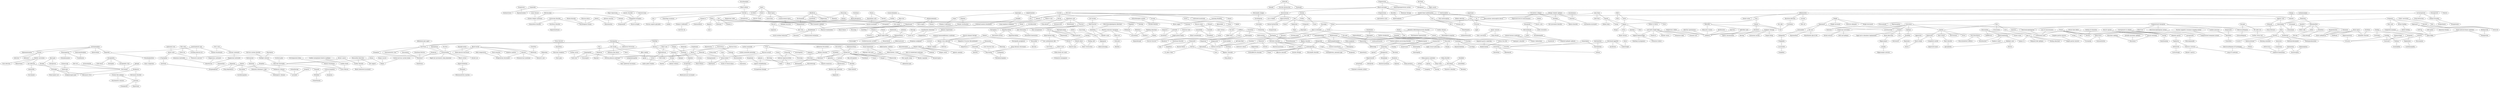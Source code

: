 strict graph layer2 {
	graph [name=layer2];
	node [label="\N"];
	731	[label=Leuprolide,
		level=3,
		src_id=7,
		weight=0.00044124164017156657];
	636	[label=Endometriosis,
		level=3,
		src_id=175911,
		weight=0.00029605179264923854];
	731 -- 636	[level=3,
		weight=84.25];
	205	[label=Hysterectomy,
		level=2,
		src_id=178681,
		weight=0.0012588873929955308];
	731 -- 205	[level=3,
		weight=77.21];
	574	[label=Levonorgestrel,
		level=3,
		src_id=357,
		weight=0.0008772141505905092];
	493	[label="Intra-uterine contraceptive device",
		level=3,
		src_id=179325,
		weight=0.0007818801590556453];
	574 -- 493	[level=2,
		weight=186.57];
	215	[label="Drug interaction",
		level=3,
		src_id=175376,
		weight=0.0007269626444743708];
	574 -- 215	[level=3,
		weight=25.05];
	448	[label="Ethinyl Estradiol",
		level=2,
		src_id=963,
		weight=0.0015619850407318854];
	574 -- 448	[level=2,
		weight=228.45];
	211	[label=Progesterone,
		level=2,
		src_id=385,
		weight=0.0016557149881239264];
	152	[label="Blood oestrogen",
		level=2,
		src_id=172274,
		weight=0.0020426610987560032];
	211 -- 152	[level=2,
		weight=257.77];
	114	[label=Menopause,
		level=2,
		src_id=180770,
		weight=0.0017488500252292446];
	211 -- 114	[level=2,
		weight=76.99];
	589	[label="Medroxyprogesterone acetate",
		level=3,
		src_id=590,
		weight=0.0002912647809399465];
	211 -- 589	[level=3,
		weight=48.56];
	23	[label=Amnesia,
		level=1,
		src_id=170136,
		weight=0.0032202224800775715];
	13	[label="Confusional state",
		level=1,
		src_id=174071,
		weight=0.004795576148027779];
	23 -- 13	[level=1,
		weight=48.69];
	126	[label=Contraception,
		level=1,
		src_id=174350,
		weight=0.002071574534298967];
	152 -- 126	[level=2,
		weight=92.05];
	152 -- 205	[level=2,
		weight=70.64];
	522	[label=Testosterone,
		level=3,
		src_id=611,
		weight=0.0006213599762224777];
	152 -- 522	[level=3,
		weight=54.07];
	711	[label="Hormone therapy",
		level=3,
		src_id=178307,
		weight=0.00021185087857386597];
	152 -- 711	[level=3,
		weight=31.82];
	689	[label=Progesterone,
		level=3,
		src_id=184202,
		weight=0.0004217577555368052];
	152 -- 689	[level=3,
		weight=65.33];
	108	[label="Clonic convulsion",
		level=2,
		src_id=173791,
		weight=0.0015282551059532649];
	140	[label=Bite,
		level=2,
		src_id=171768,
		weight=0.0012281171151503523];
	108 -- 140	[level=2,
		weight=36.44];
	126 -- 493	[level=1,
		weight=89.31];
	163	[label="Oral contraception",
		level=2,
		src_id=182298,
		weight=0.0012175079132257802];
	126 -- 163	[level=2,
		weight=141.97];
	1	[label=Convulsion,
		level=1,
		src_id=174366,
		weight=0.024698720508738226];
	2	[label=Epilepsy,
		level=1,
		src_id=176107,
		weight=0.013073451190042117];
	1 -- 2	[level=1,
		weight=333.89];
	6	[label="Grand mal convulsion",
		level=1,
		src_id=177516,
		weight=0.0053757387778945705];
	1 -- 6	[level=1,
		weight=122.06];
	9	[label=Surgery,
		level=1,
		src_id=186589,
		weight=0.004497724510776403];
	1 -- 9	[level=1,
		weight=88.66];
	3	[label=Levetiracetam,
		level=1,
		src_id=1186,
		weight=0.006278783505619934];
	1 -- 3	[level=1,
		weight=145.77];
	7	[label=Anxiety,
		level=1,
		src_id=170661,
		weight=0.005281086369615552];
	1 -- 7	[level=1,
		weight=75.71];
	4	[label=Electroencephalogram,
		level=1,
		src_id=175720,
		weight=0.0064984604445425965];
	1 -- 4	[level=1,
		weight=147.32];
	1517	[label=Naloxone,
		level=3,
		src_id=1167,
		weight=0.0002525636413172231];
	1 -- 1517	[level=3,
		weight=1.05];
	60	[label=Disability,
		level=2,
		src_id=175257,
		weight=0.0019393098401453016];
	2 -- 60	[level=2,
		weight=32.3];
	19	[label="Partial seizures",
		level=1,
		src_id=182927,
		weight=0.0034666694801409096];
	6 -- 19	[level=1,
		weight=69.43];
	65	[label="Petit mal epilepsy",
		level=1,
		src_id=183307,
		weight=0.0021162618944178574];
	6 -- 65	[level=1,
		weight=59.99];
	266	[label="Hot flush",
		level=3,
		src_id=178313,
		weight=0.0008685464325033432];
	266 -- 114	[level=3,
		weight=62.79];
	593	[label="Night sweats",
		level=3,
		src_id=181827,
		weight=0.0002461630794483883];
	266 -- 593	[level=3,
		weight=47.73];
	543	[label="Conjugated estrogens",
		level=3,
		src_id=277,
		weight=0.0007383008591053057];
	205 -- 543	[level=2,
		weight=55.43];
	190	[label=Injection,
		level=2,
		src_id=179084,
		weight=0.0013062498944272274];
	391	[label=Stillbirth,
		level=1,
		src_id=186413,
		weight=0.002194396449608566];
	190 -- 391	[level=2,
		weight=56.87];
	639	[label="Blood copper",
		level=3,
		src_id=172045,
		weight=0.0002598357149332294];
	493 -- 639	[level=1,
		weight=79.3];
	133	[label=Puberty,
		level=2,
		src_id=184462,
		weight=0.001268021697009351];
	114 -- 133	[level=2,
		weight=29.76];
	161	[label="Brain lobectomy",
		level=2,
		src_id=172601,
		weight=0.0010959570161272665];
	9 -- 161	[level=2,
		weight=83.51];
	87	[label=Scar,
		level=2,
		src_id=185551,
		weight=0.0020360014819062887];
	9 -- 87	[level=2,
		weight=52.63];
	63	[label="Vagal nerve stimulator implantation",
		level=2,
		src_id=188187,
		weight=0.0020592398367729535];
	9 -- 63	[level=2,
		weight=92.26];
	1087	[label=Vasopressin,
		level=3,
		src_id=65,
		weight=0.00022765602777691254];
	465	[label=Hyponatraemia,
		level=3,
		src_id=178612,
		weight=0.0005191300598659972];
	1087 -- 465	[level=3,
		weight=114.73];
	14	[label=Carbamazepine,
		level=1,
		src_id=551,
		weight=0.004231506816409165];
	15	[label=Phenytoin,
		level=1,
		src_id=243,
		weight=0.004466456099016855];
	14 -- 15	[level=1,
		weight=81.22];
	27	[label=Oxcarbazepine,
		level=1,
		src_id=762,
		weight=0.0032197510238863537];
	80	[label="Blood sodium",
		level=1,
		src_id=172362,
		weight=0.00206230307282915];
	27 -- 80	[level=1,
		weight=65.33];
	80 -- 465	[level=3,
		weight=35.1];
	89	[label=Calcium,
		level=1,
		src_id=1327,
		weight=0.0025703554418925515];
	80 -- 89	[level=1,
		weight=75.83];
	17	[label=Fear,
		level=1,
		src_id=176601,
		weight=0.003959111273830587];
	17 -- 7	[level=1,
		weight=72.45];
	25	[label=Aura,
		level=1,
		src_id=171120,
		weight=0.003459358410520682];
	17 -- 25	[level=1,
		weight=66.63];
	109	[label=Frustration,
		level=2,
		src_id=176931,
		weight=0.0013495951816751878];
	17 -- 109	[level=2,
		weight=21.12];
	225	[label=Discomfort,
		level=3,
		src_id=175264,
		weight=0.0007974348046139943];
	262	[label="Feeling hot",
		level=2,
		src_id=176626,
		weight=0.0010453490913169298];
	225 -- 262	[level=3,
		weight=21.71];
	30	[label=Fatigue,
		level=1,
		src_id=176597,
		weight=0.0036182884051413314];
	20	[label=Dizziness,
		level=1,
		src_id=175317,
		weight=0.004113392458027239];
	30 -- 20	[level=1,
		weight=49.45];
	70	[label=Insomnia,
		level=1,
		src_id=179162,
		weight=0.0023852410631291965];
	30 -- 70	[level=1,
		weight=30.82];
	28	[label=Injury,
		level=1,
		src_id=179153,
		weight=0.0035930034336370807];
	56	[label=Accident,
		level=1,
		src_id=169612,
		weight=0.0023442724750939465];
	28 -- 56	[level=1,
		weight=48.41];
	91	[label="Head injury",
		level=2,
		src_id=177785,
		weight=0.0020178790634786978];
	28 -- 91	[level=1,
		weight=58.81];
	103	[label=Shock,
		level=2,
		src_id=185826,
		weight=0.0014973012068810877];
	28 -- 103	[level=2,
		weight=19.45];
	261	[label="Muscle strain",
		level=3,
		src_id=181272,
		weight=0.0006001305051610007];
	51	[label=Cannabis,
		level=1,
		src_id=240914,
		weight=0.0022794046113804004];
	261 -- 51	[level=3,
		weight=26.64];
	10	[label=Pain,
		level=1,
		src_id=182630,
		weight=0.0050650049660626315];
	18	[label=Headache,
		level=1,
		src_id=177790,
		weight=0.004316019072897726];
	10 -- 18	[level=1,
		weight=64.19];
	22	[label=Pregnancy,
		level=1,
		src_id=184014,
		weight=0.003811458174427524];
	79	[label="Folic Acid",
		level=1,
		src_id=150,
		weight=0.0023008819566830035];
	22 -- 79	[level=1,
		weight=161.48];
	5	[label=Lamotrigine,
		level=1,
		src_id=542,
		weight=0.005310528773966056];
	22 -- 5	[level=1,
		weight=89.36];
	604	[label="Breast feeding",
		level=3,
		src_id=172671,
		weight=0.0003454284125349497];
	22 -- 604	[level=3,
		weight=15.9];
	62	[label=Married,
		level=2,
		src_id=180527,
		weight=0.00200419587388437];
	22 -- 62	[level=1,
		weight=40.32];
	143	[label="Thermal burn",
		level=2,
		src_id=186899,
		weight=0.0012541434744257726];
	515	[label="Living alone",
		level=3,
		src_id=180100,
		weight=0.00018427982826387874];
	143 -- 515	[level=3,
		weight=8.94];
	388	[label=Blister,
		level=3,
		src_id=171902,
		weight=0.0007237479704086628];
	143 -- 388	[level=2,
		weight=20.92];
	47	[label=Vomiting,
		level=1,
		src_id=188709,
		weight=0.0033500095416846586];
	26	[label=Nausea,
		level=1,
		src_id=181546,
		weight=0.00424979363482653];
	47 -- 26	[level=1,
		weight=60.95];
	137	[label=Diarrhoea,
		level=1,
		src_id=175200,
		weight=0.0021685250349787596];
	47 -- 137	[level=1,
		weight=58.45];
	21	[label=Weight,
		level=1,
		src_id=188818,
		weight=0.0035399802978391083];
	82	[label="Weight increased",
		level=1,
		src_id=188826,
		weight=0.002104481805330702];
	21 -- 82	[level=1,
		weight=133.59];
	16	[label=Topiramate,
		level=1,
		src_id=264,
		weight=0.004288259169590653];
	21 -- 16	[level=1,
		weight=86.47];
	45	[label="Exercise adequate",
		level=1,
		src_id=176259,
		weight=0.0023276746616771628];
	21 -- 45	[level=1,
		weight=54.85];
	99	[label="Weight decreased",
		level=2,
		src_id=188823,
		weight=0.001769776176976321];
	21 -- 99	[level=2,
		weight=115.78];
	273	[label=Cyanocobalamin,
		level=1,
		src_id=108,
		weight=0.0022038882154712504];
	430	[label=Choline,
		level=2,
		src_id=115,
		weight=0.001857336930960849];
	273 -- 430	[level=1,
		weight=542.33];
	888	[label=Methylcobalamin,
		level=3,
		src_id=3406,
		weight=0.0004924215149007572];
	273 -- 888	[level=3,
		weight=54.07];
	405	[label=Biotin,
		level=2,
		src_id=114,
		weight=0.0015710806751715119];
	481	[label="Inositol nicotinate",
		level=2,
		src_id=7903,
		weight=0.0018551024858923537];
	405 -- 481	[level=1,
		weight=431.07];
	369	[label=Selenium,
		level=2,
		src_id=9080,
		weight=0.0010928369402473368];
	405 -- 369	[level=1,
		weight=145.41];
	115	[label=Alopecia,
		level=2,
		src_id=170026,
		weight=0.0017358750525625463];
	405 -- 115	[level=2,
		weight=66.97];
	430 -- 481	[level=1,
		weight=861.13];
	263	[label="Vitamin C",
		level=2,
		src_id=118,
		weight=0.0016531292732839685];
	404	[label="Vitamin E",
		level=3,
		src_id=155,
		weight=0.0009484290605996761];
	263 -- 404	[level=3,
		weight=99.95];
	605	[label="Blood triglycerides",
		level=2,
		src_id=172398,
		weight=0.0014987109585209504];
	263 -- 605	[level=2,
		weight=118.94];
	384	[label=Riboflavin,
		level=1,
		src_id=132,
		weight=0.0025560000175595147];
	356	[label=Thiamine,
		level=1,
		src_id=144,
		weight=0.002552074374682406];
	384 -- 356	[level=1,
		weight=984.77];
	144	[label=Pyridoxine,
		level=1,
		src_id=156,
		weight=0.0022033477400478893];
	384 -- 144	[level=1,
		weight=343.79];
	124	[label=Magnesium,
		level=2,
		src_id=1330,
		weight=0.0020143196733853727];
	384 -- 124	[level=1,
		weight=91.78];
	389	[label=Nicotinamide,
		level=1,
		src_id=2556,
		weight=0.002524645347829615];
	384 -- 389	[level=1,
		weight=1000.0];
	120	[label="Congenital anomaly",
		level=2,
		src_id=174082,
		weight=0.0018951184325232129];
	79 -- 120	[level=1,
		weight=110.38];
	159	[label=Aspartame,
		level=2,
		src_id=159,
		weight=0.0017784695972675175];
	221	[label=Corn,
		level=2,
		src_id=8641,
		weight=0.0019845973883589993];
	159 -- 221	[level=2,
		weight=86.16];
	15 -- 5	[level=1,
		weight=96.5];
	37	[label=Phenobarbital,
		level=1,
		src_id=1158,
		weight=0.0031578093898088117];
	15 -- 37	[level=1,
		weight=78.04];
	58	[label=Zonisamide,
		level=1,
		src_id=895,
		weight=0.0024671024418610973];
	16 -- 58	[level=1,
		weight=54.66];
	16 -- 3	[level=1,
		weight=92.43];
	997	[label="Dry eye",
		level=3,
		src_id=175418,
		weight=0.0008157620498187906];
	16 -- 997	[level=3,
		weight=2.0];
	11	[label="Valproic Acid",
		level=1,
		src_id=304,
		weight=0.004478406739664445];
	11 -- 5	[level=1,
		weight=120.82];
	121	[label=Clobazam,
		level=2,
		src_id=339,
		weight=0.0014529775495601771];
	11 -- 121	[level=2,
		weight=26.02];
	155	[label=Ethosuximide,
		level=2,
		src_id=580,
		weight=0.0011641382016822693];
	11 -- 155	[level=2,
		weight=32.89];
	5 -- 3	[level=1,
		weight=159.17];
	53	[label=Clonazepam,
		level=1,
		src_id=1052,
		weight=0.0024998893940091837];
	5 -- 53	[level=1,
		weight=44.03];
	57	[label=Rash,
		level=1,
		src_id=184786,
		weight=0.002888396763725651];
	5 -- 57	[level=1,
		weight=57.5];
	422	[label=Niacin,
		level=3,
		src_id=614,
		weight=0.0009334358627379406];
	293	[label="Pantothenic acid",
		level=1,
		src_id=1701,
		weight=0.0021787448111843847];
	422 -- 293	[level=3,
		weight=451.31];
	645	[label=Taurine,
		level=3,
		src_id=1860,
		weight=0.00026506205939948933];
	422 -- 645	[level=3,
		weight=43.46];
	32	[label=Ethanol,
		level=1,
		src_id=884,
		weight=0.0032453115018133446];
	64	[label=Caffeine,
		level=1,
		src_id=192,
		weight=0.00275726706841078];
	32 -- 64	[level=1,
		weight=61.89];
	32 -- 51	[level=1,
		weight=80.45];
	268	[label=Alcoholic,
		level=3,
		src_id=169964,
		weight=0.0007446593939621272];
	32 -- 268	[level=2,
		weight=47.03];
	67	[label=Gabapentin,
		level=1,
		src_id=982,
		weight=0.0025391415689463644];
	58 -- 67	[level=1,
		weight=42.55];
	157	[label=Primidone,
		level=2,
		src_id=780,
		weight=0.0013715424384480807];
	37 -- 157	[level=2,
		weight=52.86];
	113	[label=Infant,
		level=2,
		src_id=178934,
		weight=0.0016415009890940126];
	37 -- 113	[level=2,
		weight=34.76];
	1261	[label="Yellow skin",
		level=3,
		src_id=188985,
		weight=0.0004867057543899714];
	37 -- 1261	[level=3,
		weight=6.71];
	182	[label=Potassium,
		level=2,
		src_id=1306,
		weight=0.0013904677874592678];
	182 -- 124	[level=2,
		weight=64.85];
	797	[label="Blood phosphorus",
		level=3,
		src_id=172294,
		weight=0.00042173985658662495];
	182 -- 797	[level=3,
		weight=44.1];
	585	[label=Banana,
		level=3,
		src_id=8579,
		weight=0.00021301126134419678];
	182 -- 585	[level=3,
		weight=48.81];
	89 -- 124	[level=1,
		weight=221.48];
	199	[label="Vitamin D",
		level=2,
		src_id=9042,
		weight=0.0014638856434971161];
	89 -- 199	[level=2,
		weight=149.84];
	203	[label=Osteoporosis,
		level=2,
		src_id=182448,
		weight=0.001407094357279052];
	89 -- 203	[level=2,
		weight=103.4];
	965	[label=Iron,
		level=3,
		src_id=1525,
		weight=0.0006244799373766638];
	89 -- 965	[level=3,
		weight=8.08];
	1075	[label="Cimicifuga racemosa",
		level=3,
		src_id=11007,
		weight=0.0005700444502903695];
	89 -- 1075	[level=3,
		weight=15.44];
	311	[label=Zinc,
		level=2,
		src_id=1526,
		weight=0.0011279096779673163];
	311 -- 369	[level=1,
		weight=234.71];
	896	[label="Vitamin A",
		level=3,
		src_id=154,
		weight=0.0002052838112004235];
	311 -- 896	[level=3,
		weight=46.17];
	311 -- 639	[level=1,
		weight=55.9];
	293 -- 481	[level=1,
		weight=549.21];
	389 -- 481	[level=1,
		weight=438.61];
	609	[label=Dexpanthenol,
		level=2,
		src_id=8294,
		weight=0.0012968047596584064];
	389 -- 609	[level=2,
		weight=596.89];
	306	[label="Nerve injury",
		level=3,
		src_id=181684,
		weight=0.0007854206726439205];
	888 -- 306	[level=3,
		weight=53.42];
	806	[label=Tetanus,
		level=3,
		src_id=186852,
		weight=0.0005127713555438325];
	888 -- 806	[level=3,
		weight=405.36];
	598	[label=Paraldehyde,
		level=3,
		src_id=8062,
		weight=0.0006611546171899636];
	481 -- 598	[level=3,
		weight=58.9];
	301	[label="Social avoidant behaviour",
		level=3,
		src_id=186088,
		weight=0.00038797450988325847];
	598 -- 301	[level=3,
		weight=27.54];
	966	[label=Ketamine,
		level=3,
		src_id=1205,
		weight=0.0004461979100520684];
	598 -- 966	[level=3,
		weight=177.91];
	995	[label="Endotracheal intubation",
		level=3,
		src_id=175952,
		weight=0.0004625077454504154];
	598 -- 995	[level=3,
		weight=236.88];
	489	[label=Asparagus,
		level=2,
		src_id=8577,
		weight=0.00121177283010128];
	456	[label=Grape,
		level=2,
		src_id=8603,
		weight=0.0011824231722299865];
	489 -- 456	[level=2,
		weight=158.25];
	446	[label=Spinach,
		level=2,
		src_id=8638,
		weight=0.00163594856243054];
	489 -- 446	[level=2,
		weight=236.88];
	560	[label=Pumpkin,
		level=3,
		src_id=8906,
		weight=0.0004213779207140702];
	489 -- 560	[level=3,
		weight=103.72];
	325	[label=Beef,
		level=2,
		src_id=8582,
		weight=0.0012021228106547572];
	425	[label=Garlic,
		level=2,
		src_id=8602,
		weight=0.0011905041886942041];
	325 -- 425	[level=2,
		weight=89.45];
	455	[label=Pork,
		level=2,
		src_id=8631,
		weight=0.0010349805915776996];
	325 -- 455	[level=2,
		weight=137.08];
	429	[label=Broccoli,
		level=2,
		src_id=8584,
		weight=0.0017923599657017194];
	249	[label=Rice,
		level=2,
		src_id=8633,
		weight=0.0015564585877146137];
	429 -- 249	[level=1,
		weight=83.56];
	429 -- 446	[level=1,
		weight=258.32];
	608	[label=Tomato,
		level=3,
		src_id=8642,
		weight=0.00043603504923296204];
	429 -- 608	[level=3,
		weight=90.95];
	801	[label="Cultivated mushroom",
		level=3,
		src_id=8614,
		weight=0.00027987407256746283];
	429 -- 801	[level=3,
		weight=75.05];
	188	[label=Chicken,
		level=2,
		src_id=8592,
		weight=0.0009967526205352521];
	188 -- 249	[level=2,
		weight=59.56];
	187	[label=Egg,
		level=2,
		src_id=8599,
		weight=0.0012164689881893867];
	188 -- 187	[level=2,
		weight=79.21];
	165	[label=Turkey,
		level=2,
		src_id=8644,
		weight=0.0010265972732715263];
	188 -- 165	[level=2,
		weight=34.7];
	561	[label=Papaya,
		level=2,
		src_id=8707,
		weight=0.001073547493118453];
	425 -- 561	[level=2,
		weight=109.87];
	1497	[label=Clove,
		level=3,
		src_id=8719,
		weight=0.00017773059095655124];
	425 -- 1497	[level=3,
		weight=104.55];
	860	[label="Vitamin E deficiency",
		level=3,
		src_id=188657,
		weight=0.0002537405991582886];
	456 -- 860	[level=3,
		weight=118.94];
	623	[label="Lima bean",
		level=3,
		src_id=8610,
		weight=0.0008822386553094803];
	623 -- 446	[level=1,
		weight=250.75];
	570	[label=Squash,
		level=2,
		src_id=8639,
		weight=0.001393195236056664];
	623 -- 570	[level=1,
		weight=354.81];
	1013	[label="Kiwi fruit",
		level=3,
		src_id=8691,
		weight=0.0003792819881633965];
	623 -- 1013	[level=3,
		weight=228.45];
	208	[label=Wheat,
		level=2,
		src_id=8648,
		weight=0.001959322079159533];
	249 -- 208	[level=1,
		weight=107.14];
	525	[label=Vegetarian,
		level=3,
		src_id=188358,
		weight=0.00041032471853487445];
	249 -- 525	[level=3,
		weight=23.75];
	654	[label=Potato,
		level=3,
		src_id=8632,
		weight=0.00017979034925041034];
	249 -- 654	[level=3,
		weight=56.87];
	446 -- 369	[level=1,
		weight=85.24];
	607	[label="Kidney bean",
		level=3,
		src_id=8689,
		weight=0.0007415184651239025];
	570 -- 607	[level=3,
		weight=245.95];
	644	[label=Turnip,
		level=3,
		src_id=8701,
		weight=0.0006304642050091335];
	570 -- 644	[level=3,
		weight=213.29];
	570 -- 561	[level=1,
		weight=245.95];
	221 -- 208	[level=2,
		weight=144.12];
	586	[label=Fructose,
		level=3,
		src_id=3934,
		weight=0.0007464547343000421];
	221 -- 586	[level=2,
		weight=191.26];
	1137	[label="Starch, corn",
		level=3,
		src_id=9274,
		weight=0.00047243389860466905];
	221 -- 1137	[level=3,
		weight=63.44];
	445	[label=Tuna,
		level=3,
		src_id=8643,
		weight=0.0007673275646390939];
	445 -- 561	[level=1,
		weight=73.37];
	702	[label=Salmon,
		level=3,
		src_id=8996,
		weight=0.0006058833262269316];
	445 -- 702	[level=1,
		weight=145.74];
	541	[label=Casein,
		level=2,
		src_id=8589,
		weight=0.001459416422611104];
	208 -- 541	[level=1,
		weight=156.56];
	418	[label="Coeliac disease",
		level=3,
		src_id=173886,
		weight=0.000716988295755091];
	208 -- 418	[level=3,
		weight=98.01];
	480	[label=Basil,
		level=3,
		src_id=8848,
		weight=0.0005278267738687069];
	561 -- 480	[level=3,
		weight=73.37];
	483	[label=Citrus,
		level=3,
		src_id=240147,
		weight=0.0009338541612394219];
	561 -- 483	[level=3,
		weight=145.74];
	885	[label=Mango,
		level=3,
		src_id=8706,
		weight=0.00041809697132444684];
	561 -- 885	[level=3,
		weight=245.95];
	569	[label="Flax seed",
		level=3,
		src_id=8749,
		weight=0.0003855174652103257];
	488	[label="Evening primrose oil",
		level=2,
		src_id=9213,
		weight=0.0018177937697690378];
	569 -- 488	[level=3,
		weight=58.9];
	721	[label="Green tea",
		level=3,
		src_id=239815,
		weight=0.00020405679178113977];
	569 -- 721	[level=3,
		weight=55.9];
	708	[label="Lung neoplasm malignant",
		level=3,
		src_id=180201,
		weight=0.0002982133883035181];
	560 -- 708	[level=3,
		weight=57.86];
	184	[label="Profound mental retardation",
		level=3,
		src_id=184200,
		weight=0.0009005638125376352];
	560 -- 184	[level=3,
		weight=16.29];
	180	[label="Fish oil",
		level=2,
		src_id=10993,
		weight=0.0015455886205188122];
	626	[label="Aloe vera",
		level=3,
		src_id=239686,
		weight=0.0009462069803619603];
	180 -- 626	[level=2,
		weight=88.0];
	563	[label=Capsaicin,
		level=3,
		src_id=5830,
		weight=0.00030306224762751945];
	180 -- 563	[level=3,
		weight=56.59];
	258	[label="Acquired immunodeficiency syndrome",
		level=3,
		src_id=169676,
		weight=0.00093736396413934];
	88	[label="Neoplasm malignant",
		level=1,
		src_id=181636,
		weight=0.0020648433332677834];
	258 -- 88	[level=1,
		weight=48.9];
	466	[label="Herpes virus infection",
		level=2,
		src_id=178111,
		weight=0.0009918866236741293];
	258 -- 466	[level=1,
		weight=236.88];
	12	[label=Depression,
		level=1,
		src_id=175023,
		weight=0.0047740022387005344];
	7 -- 12	[level=1,
		weight=108.88];
	29	[label=Nervousness,
		level=1,
		src_id=181699,
		weight=0.003181584306795897];
	7 -- 29	[level=1,
		weight=39.88];
	8	[label=Stress,
		level=1,
		src_id=186464,
		weight=0.00466517844975504];
	7 -- 8	[level=1,
		weight=100.25];
	48	[label="Panic attack",
		level=1,
		src_id=182745,
		weight=0.0029367948521834848];
	7 -- 48	[level=1,
		weight=68.7];
	78	[label=Asthenia,
		level=1,
		src_id=171034,
		weight=0.0025372146965468765];
	76	[label=Hypoaesthesia,
		level=1,
		src_id=178564,
		weight=0.0025359740670463007];
	78 -- 76	[level=1,
		weight=49.45];
	61	[label="Deja vu",
		level=1,
		src_id=174936,
		weight=0.0025717404884164326];
	25 -- 61	[level=1,
		weight=72.75];
	66	[label="Blood pressure",
		level=1,
		src_id=172305,
		weight=0.002695630858455117];
	106	[label="Heart rate",
		level=2,
		src_id=177799,
		weight=0.0018882754251329232];
	66 -- 106	[level=1,
		weight=60.51];
	234	[label=Hypotension,
		level=3,
		src_id=178653,
		weight=0.0009184306167946229];
	66 -- 234	[level=3,
		weight=71.28];
	52	[label="Brain injury",
		level=1,
		src_id=172600,
		weight=0.0027270940017095377];
	40	[label=Childhood,
		level=1,
		src_id=173551,
		weight=0.0027746102239028063];
	52 -- 40	[level=1,
		weight=31.74];
	786	[label="Metabolic disorder",
		level=3,
		src_id=180819,
		weight=0.00046108754319951835];
	52 -- 786	[level=3,
		weight=7.66];
	94	[label="Status epilepticus",
		level=2,
		src_id=186374,
		weight=0.0018945106319535943];
	52 -- 94	[level=1,
		weight=45.08];
	49	[label="Computerised tomogram",
		level=1,
		src_id=174039,
		weight=0.0029940053177553373];
	49 -- 4	[level=1,
		weight=73.05];
	131	[label="Blood test",
		level=2,
		src_id=172370,
		weight=0.0012862571532071617];
	49 -- 131	[level=2,
		weight=23.13];
	175	[label="Lumbar puncture",
		level=2,
		src_id=180161,
		weight=0.0012165410214890894];
	49 -- 175	[level=2,
		weight=39.76];
	130	[label=Electrocardiogram,
		level=2,
		src_id=175655,
		weight=0.0017201342793322946];
	49 -- 130	[level=1,
		weight=56.55];
	742	[label="Electroencephalogram normal",
		level=3,
		src_id=175722,
		weight=0.00033899112014547427];
	49 -- 742	[level=3,
		weight=3.79];
	75	[label="Mood swings",
		level=1,
		src_id=181119,
		weight=0.0021205549904884467];
	12 -- 75	[level=1,
		weight=45.59];
	107	[label="Completed suicide",
		level=2,
		src_id=174010,
		weight=0.0016397605281062446];
	12 -- 107	[level=2,
		weight=45.98];
	4 -- 13	[level=1,
		weight=81.5];
	44	[label=Paraesthesia,
		level=1,
		src_id=182787,
		weight=0.003216323220555274];
	76 -- 44	[level=1,
		weight=159.46];
	50	[label="Cerebrovascular accident",
		level=1,
		src_id=173414,
		weight=0.002803651459361603];
	76 -- 50	[level=1,
		weight=41.76];
	24	[label="Loss of consciousness",
		level=1,
		src_id=180127,
		weight=0.0037613193014656224];
	24 -- 13	[level=1,
		weight=68.66];
	265	[label="Neuropathy peripheral",
		level=3,
		src_id=181766,
		weight=0.0009344984248421576];
	375	[label="Drug tolerance decreased",
		level=3,
		src_id=175409,
		weight=0.00048400864506704147];
	265 -- 375	[level=3,
		weight=47.49];
	44 -- 26	[level=1,
		weight=48.31];
	386	[label="Personality change",
		level=3,
		src_id=183300,
		weight=0.0003645793682912404];
	196	[label=Escitalopram,
		level=2,
		src_id=1159,
		weight=0.001026125645408848];
	386 -- 196	[level=3,
		weight=38.82];
	35	[label=Tremor,
		level=1,
		src_id=187373,
		weight=0.0033443064368117574];
	34	[label=Fall,
		level=1,
		src_id=176540,
		weight=0.003137051583845913];
	35 -- 34	[level=1,
		weight=47.12];
	35 -- 13	[level=1,
		weight=49.59];
	42	[label=Crying,
		level=1,
		src_id=174575,
		weight=0.0028911876367234235];
	35 -- 42	[level=1,
		weight=45.41];
	36	[label="Muscle twitching",
		level=1,
		src_id=181276,
		weight=0.0030672693801141954];
	35 -- 36	[level=1,
		weight=52.0];
	122	[label=Tension,
		level=2,
		src_id=186772,
		weight=0.0014315994570725608];
	35 -- 122	[level=2,
		weight=24.89];
	55	[label=Staring,
		level=1,
		src_id=186369,
		weight=0.0025377174498396266];
	35 -- 55	[level=1,
		weight=40.41];
	1071	[label="Blood calcium",
		level=3,
		src_id=171999,
		weight=0.00017976686125746426];
	483 -- 1071	[level=3,
		weight=133.68];
	85	[label="Coffee bean",
		level=2,
		src_id=8595,
		weight=0.0019982355095135296];
	64 -- 85	[level=2,
		weight=185.8];
	195	[label=Cocoa,
		level=2,
		src_id=8976,
		weight=0.0010037643945370572];
	64 -- 195	[level=2,
		weight=62.32];
	237	[label=Methylphenidate,
		level=2,
		src_id=411,
		weight=0.0013280728081401108];
	64 -- 237	[level=1,
		weight=57.82];
	132	[label=Pregabalin,
		level=2,
		src_id=221,
		weight=0.0016318484088975026];
	67 -- 132	[level=2,
		weight=65.48];
	252	[label=Acne,
		level=2,
		src_id=169642,
		weight=0.001255167295179107];
	115 -- 252	[level=2,
		weight=34.29];
	83	[label=Hypersensitivity,
		level=1,
		src_id=178510,
		weight=0.002174172476477704];
	264	[label=Urticaria,
		level=3,
		src_id=188054,
		weight=0.000881720072179547];
	83 -- 264	[level=1,
		weight=61.02];
	26 -- 20	[level=1,
		weight=104.52];
	26 -- 18	[level=1,
		weight=85.24];
	71	[label=Hyperhidrosis,
		level=1,
		src_id=178464,
		weight=0.002840380593648203];
	26 -- 71	[level=1,
		weight=47.44];
	31	[label=Somnolence,
		level=1,
		src_id=186129,
		weight=0.003362532280898387];
	31 -- 20	[level=1,
		weight=55.34];
	173	[label=Lethargy,
		level=2,
		src_id=179887,
		weight=0.0011126278497644434];
	31 -- 173	[level=2,
		weight=26.78];
	116	[label="Tea leaf",
		level=2,
		src_id=8649,
		weight=0.0016596322589310405];
	116 -- 85	[level=2,
		weight=108.23];
	777	[label=Dronabinol,
		level=3,
		src_id=459,
		weight=0.00029411955613344406];
	51 -- 777	[level=3,
		weight=15.84];
	92	[label=Acetaminophen,
		level=1,
		src_id=307,
		weight=0.0027184236601410987];
	43	[label=Pyrexia,
		level=1,
		src_id=184658,
		weight=0.0035548694172793287];
	92 -- 43	[level=1,
		weight=47.75];
	162	[label=Ibuprofen,
		level=2,
		src_id=1035,
		weight=0.0015941472027541908];
	92 -- 162	[level=1,
		weight=143.43];
	377	[label=Hydrocodone,
		level=3,
		src_id=942,
		weight=0.000656138717683435];
	92 -- 377	[level=3,
		weight=133.11];
	241	[label=Diphenhydramine,
		level=3,
		src_id=1059,
		weight=0.000870450994837851];
	92 -- 241	[level=3,
		weight=63.76];
	682	[label=Phenylephrine,
		level=3,
		src_id=377,
		weight=0.000949146861035396];
	92 -- 682	[level=3,
		weight=70.22];
	382	[label=Cholesterol,
		level=2,
		src_id=4273,
		weight=0.0010676641640151737];
	382 -- 605	[level=2,
		weight=160.94];
	800	[label="Castor oil",
		level=3,
		src_id=9058,
		weight=0.00027459040659433417];
	382 -- 800	[level=3,
		weight=69.04];
	183	[label=Glucose,
		level=2,
		src_id=8280,
		weight=0.0017590592013095045];
	486	[label="Blood ketone body",
		level=2,
		src_id=172233,
		weight=0.00133860713338367];
	183 -- 486	[level=1,
		weight=112.0];
	172	[label=Dehydration,
		level=2,
		src_id=174932,
		weight=0.0012898723746822415];
	183 -- 172	[level=2,
		weight=53.1];
	538	[label="Blood glucose",
		level=3,
		src_id=172153,
		weight=0.0005131051406058186];
	183 -- 538	[level=3,
		weight=65.55];
	385	[label="X-ray",
		level=3,
		src_id=188917,
		weight=0.0007776396752599123];
	183 -- 385	[level=1,
		weight=63.44];
	511	[label="Cow milk",
		level=2,
		src_id=8613,
		weight=0.0015205664758058805];
	541 -- 511	[level=1,
		weight=354.81];
	886	[label=Rye,
		level=3,
		src_id=8634,
		weight=0.00045436889287855443];
	541 -- 886	[level=3,
		weight=94.66];
	500	[label=Grapefruit,
		level=3,
		src_id=8604,
		weight=0.0003483260295558587];
	823	[label="St. John's Wort",
		level=3,
		src_id=1287,
		weight=0.00028321412135136326];
	500 -- 823	[level=3,
		weight=88.41];
	602	[label="Low carbohydrate diet",
		level=2,
		src_id=180136,
		weight=0.001557661281250621];
	511 -- 602	[level=1,
		weight=284.05];
	462	[label=Clonidine,
		level=3,
		src_id=562,
		weight=0.0006282196777216102];
	511 -- 462	[level=1,
		weight=58.9];
	438	[label=Peanut,
		level=3,
		src_id=8623,
		weight=0.0009218054531128647];
	438 -- 605	[level=3,
		weight=121.92];
	961	[label=Blueberry,
		level=3,
		src_id=8679,
		weight=0.00020724578200189092];
	195 -- 961	[level=3,
		weight=18.05];
	827	[label="Vitamin D deficiency",
		level=3,
		src_id=188653,
		weight=0.00035308006248363234];
	199 -- 827	[level=3,
		weight=58.07];
	805	[label=Cholecalciferol,
		level=3,
		src_id=160,
		weight=0.0001886950666390605];
	199 -- 805	[level=3,
		weight=39.5];
	207	[label="Blood insulin",
		level=2,
		src_id=172218,
		weight=0.001841922891039834];
	77	[label="Diabetes mellitus",
		level=1,
		src_id=175126,
		weight=0.002252593678909309];
	207 -- 77	[level=1,
		weight=86.5];
	502	[label=Acetylcholine,
		level=1,
		src_id=2951,
		weight=0.0020706202184666797];
	207 -- 502	[level=1,
		weight=157.97];
	135	[label="Blood glucose decreased",
		level=2,
		src_id=172155,
		weight=0.0019966923196236535];
	207 -- 135	[level=2,
		weight=84.45];
	527	[label=Infusion,
		level=3,
		src_id=179021,
		weight=0.0006391568619626061];
	207 -- 527	[level=3,
		weight=43.46];
	858	[label=Metformin,
		level=3,
		src_id=321,
		weight=0.00036616619900280037];
	207 -- 858	[level=3,
		weight=34.59];
	360	[label=Ketosis,
		level=2,
		src_id=179595,
		weight=0.0014608997697549567];
	486 -- 360	[level=2,
		weight=187.47];
	486 -- 602	[level=1,
		weight=300.38];
	178	[label=Constipation,
		level=2,
		src_id=174340,
		weight=0.0016942798759365801];
	605 -- 178	[level=1,
		weight=63.44];
	605 -- 602	[level=1,
		weight=472.75];
	254	[label=Overweight,
		level=2,
		src_id=182592,
		weight=0.001090744094057431];
	605 -- 254	[level=2,
		weight=65.55];
	178 -- 137	[level=1,
		weight=63.65];
	214	[label="Dry mouth",
		level=2,
		src_id=175420,
		weight=0.0015255293031199565];
	178 -- 214	[level=1,
		weight=63.75];
	583	[label="Abdominal distension",
		level=3,
		src_id=169492,
		weight=0.0001862182099735193];
	178 -- 583	[level=3,
		weight=32.59];
	129	[label=Vertigo,
		level=2,
		src_id=188478,
		weight=0.0016100486367791765];
	20 -- 129	[level=2,
		weight=41.14];
	150	[label=Diplopia,
		level=2,
		src_id=175251,
		weight=0.0012769276632971574];
	20 -- 150	[level=2,
		weight=36.2];
	332	[label=Fasting,
		level=2,
		src_id=176590,
		weight=0.0013057758683467243];
	332 -- 360	[level=2,
		weight=165.14];
	38	[label=Migraine,
		level=1,
		src_id=180996,
		weight=0.0035765342894331937];
	18 -- 38	[level=1,
		weight=94.85];
	839	[label=Hyperglycaemia,
		level=3,
		src_id=178459,
		weight=0.0002481786694120758];
	839 -- 538	[level=3,
		weight=97.49];
	692	[label="Muscle mass",
		level=3,
		src_id=181256,
		weight=0.0005077508925569676];
	360 -- 692	[level=3,
		weight=123.47];
	147	[label="Laboratory test",
		level=2,
		src_id=179654,
		weight=0.001524239623341173];
	395	[label="Amino acids",
		level=2,
		src_id=8309,
		weight=0.0017604361231652898];
	147 -- 395	[level=2,
		weight=74.07];
	554	[label=Starvation,
		level=2,
		src_id=186370,
		weight=0.0014575751399576978];
	602 -- 554	[level=2,
		weight=386.98];
	926	[label="Carbon monoxide",
		level=3,
		src_id=9263,
		weight=0.0005255524600283286];
	88 -- 926	[level=3,
		weight=6.78];
	95	[label=Infection,
		level=1,
		src_id=178954,
		weight=0.0021127614490078356];
	43 -- 95	[level=1,
		weight=47.89];
	245	[label="Febrile convulsion",
		level=3,
		src_id=176614,
		weight=0.0009070697179333087];
	43 -- 245	[level=2,
		weight=109.81];
	125	[label=Influenza,
		level=2,
		src_id=179006,
		weight=0.0014991486875533559];
	43 -- 125	[level=2,
		weight=45.97];
	1157	[label=Ornithine,
		level=3,
		src_id=121,
		weight=0.0004239545741271955];
	1157 -- 786	[level=3,
		weight=147.41];
	123	[label=Sertraline,
		level=2,
		src_id=1088,
		weight=0.0016935896679055994];
	196 -- 123	[level=2,
		weight=30.87];
	1257	[label="L-Tryptophan",
		level=3,
		src_id=142,
		weight=0.0002524899266229221];
	395 -- 1257	[level=2,
		weight=61.08];
	516	[label="Excessive exercise",
		level=2,
		src_id=176247,
		weight=0.001734659574307016];
	395 -- 516	[level=2,
		weight=292.38];
	251	[label=Fibromyalgia,
		level=2,
		src_id=176701,
		weight=0.001062629142712429];
	542	[label=Warfarin,
		level=3,
		src_id=668,
		weight=0.0004670658385348874];
	251 -- 542	[level=2,
		weight=42.79];
	818	[label="Chronic fatigue syndrome",
		level=3,
		src_id=173696,
		weight=0.000503859091235046];
	251 -- 818	[level=2,
		weight=118.94];
	889	[label="Magnesium oxide",
		level=3,
		src_id=1329,
		weight=0.00021588048532770614];
	889 -- 609	[level=3,
		weight=75.75];
	609 -- 626	[level=2,
		weight=382.64];
	54	[label=Aggression,
		level=1,
		src_id=169900,
		weight=0.0025028053425075187];
	54 -- 75	[level=1,
		weight=41.0];
	479	[label="Arnold-Chiari malformation",
		level=3,
		src_id=170858,
		weight=0.0006527590236831386];
	490	[label=Tic,
		level=3,
		src_id=187074,
		weight=0.000495804492026457];
	479 -- 490	[level=3,
		weight=94.31];
	235	[label=Cyst,
		level=3,
		src_id=174772,
		weight=0.0009338205655508037];
	479 -- 235	[level=3,
		weight=35.99];
	442	[label=Hydrocephalus,
		level=3,
		src_id=178376,
		weight=0.0004544626375537855];
	479 -- 442	[level=3,
		weight=76.15];
	281	[label="Benign rolandic epilepsy",
		level=3,
		src_id=171412,
		weight=0.0007104668795385683];
	281 -- 490	[level=2,
		weight=58.38];
	210	[label=Drooling,
		level=3,
		src_id=175344,
		weight=0.000885873531678236];
	281 -- 210	[level=2,
		weight=30.19];
	517	[label=Enuresis,
		level=3,
		src_id=176004,
		weight=0.00041013148273417766];
	281 -- 517	[level=3,
		weight=58.9];
	218	[label="Sleep terror",
		level=2,
		src_id=186015,
		weight=0.0010097675548916293];
	97	[label=Screaming,
		level=2,
		src_id=185624,
		weight=0.0018020866721664974];
	218 -- 97	[level=2,
		weight=57.59];
	450	[label=Somnambulism,
		level=3,
		src_id=186128,
		weight=0.0002690611782942647];
	218 -- 450	[level=3,
		weight=26.89];
	490 -- 586	[level=2,
		weight=88.0];
	1365	[label=Pyridoxal,
		level=3,
		src_id=139,
		weight=0.00027753719672131747];
	1365 -- 797	[level=3,
		weight=160.22];
	470	[label=Serotonin,
		level=3,
		src_id=7810,
		weight=0.0006900999483051563];
	1257 -- 470	[level=2,
		weight=143.89];
	825	[label=Norepinephrine,
		level=3,
		src_id=358,
		weight=0.00046307443202190117];
	470 -- 825	[level=2,
		weight=126.93];
	96	[label="Feeling of relaxation",
		level=2,
		src_id=176630,
		weight=0.0017289982739657575];
	96 -- 122	[level=2,
		weight=28.67];
	68	[label=Lorazepam,
		level=1,
		src_id=177,
		weight=0.0023843446312761894];
	117	[label=Diazepam,
		level=2,
		src_id=815,
		weight=0.0017444790882722256];
	68 -- 117	[level=1,
		weight=64.04];
	68 -- 53	[level=1,
		weight=47.22];
	355	[label=Citalopram,
		level=3,
		src_id=206,
		weight=0.00045743761168254673];
	246	[label=Bupropion,
		level=3,
		src_id=1140,
		weight=0.0008186338977998468];
	355 -- 246	[level=3,
		weight=46.36];
	86	[label=Lacosamide,
		level=2,
		src_id=5491,
		weight=0.0020411076513673692];
	132 -- 86	[level=2,
		weight=44.65];
	148	[label="Drug tolerance",
		level=2,
		src_id=175408,
		weight=0.0011067637581648714];
	121 -- 148	[level=2,
		weight=27.08];
	101	[label=Alprazolam,
		level=2,
		src_id=393,
		weight=0.00204176531876439];
	193	[label=Fluoxetine,
		level=2,
		src_id=461,
		weight=0.001430891080901556];
	101 -- 193	[level=2,
		weight=59.4];
	342	[label=Levothyroxine,
		level=3,
		src_id=440,
		weight=0.0005927898122417546];
	549	[label=Hypothyroidism,
		level=3,
		src_id=178664,
		weight=0.0004066437128729906];
	342 -- 549	[level=3,
		weight=87.3];
	588	[label="Magnesium sulfate",
		level=3,
		src_id=640,
		weight=0.00037541798573751734];
	588 -- 391	[level=3,
		weight=95.77];
	579	[label="Drug therapy",
		level=3,
		src_id=175405,
		weight=0.0001775372929986415];
	157 -- 579	[level=3,
		weight=18.87];
	117 -- 94	[level=1,
		weight=51.73];
	931	[label=Clomifene,
		level=3,
		src_id=868,
		weight=0.0003080524964909006];
	931 -- 858	[level=3,
		weight=115.75];
	295	[label=Melatonin,
		level=3,
		src_id=1049,
		weight=0.0005442530473955101];
	295 -- 70	[level=3,
		weight=38.09];
	123 -- 193	[level=2,
		weight=43.55];
	624	[label=Ezogabine,
		level=3,
		src_id=4664,
		weight=0.00021712090002783604];
	86 -- 624	[level=3,
		weight=26.47];
	584	[label=Barley,
		level=3,
		src_id=8580,
		weight=0.0005243370870797685];
	584 -- 886	[level=3,
		weight=193.99];
	606	[label=Goose,
		level=3,
		src_id=8890,
		weight=0.00019990650440759736];
	187 -- 606	[level=3,
		weight=33.66];
	738	[label="Gluten free diet",
		level=3,
		src_id=177461,
		weight=0.0005089046557431835];
	886 -- 738	[level=3,
		weight=133.68];
	1014	[label=Celery,
		level=3,
		src_id=8590,
		weight=0.00040652526165042927];
	608 -- 1014	[level=3,
		weight=65.99];
	226	[label="Abdominal pain upper",
		level=3,
		src_id=169505,
		weight=0.0009344439155804408];
	226 -- 137	[level=3,
		weight=31.33];
	314	[label="Abortion spontaneous",
		level=2,
		src_id=169564,
		weight=0.0013990833070885063];
	314 -- 391	[level=2,
		weight=189.1];
	288	[label=Acupuncture,
		level=3,
		src_id=169728,
		weight=0.000733309304792357];
	675	[label=Homeopathy,
		level=3,
		src_id=178291,
		weight=0.00038977267439261964];
	288 -- 675	[level=3,
		weight=39.68];
	883	[label=Acupressure,
		level=3,
		src_id=169727,
		weight=0.00024595664920865816];
	288 -- 883	[level=3,
		weight=46.06];
	559	[label=Adoption,
		level=3,
		src_id=169842,
		weight=0.0003710742548549773];
	1118	[label="Female sterilisation",
		level=3,
		src_id=176647,
		weight=0.0004483331634690614];
	559 -- 1118	[level=3,
		weight=54.97];
	189	[label=Anaemia,
		level=2,
		src_id=170190,
		weight=0.0013695376652175543];
	390	[label="Vaginal haemorrhage",
		level=2,
		src_id=188214,
		weight=0.002040946438611352];
	189 -- 390	[level=2,
		weight=68.93];
	310	[label="Analgesic therapy",
		level=2,
		src_id=170274,
		weight=0.0014035979764374686];
	279	[label="Caesarean section",
		level=2,
		src_id=172875,
		weight=0.0011368359498030761];
	310 -- 279	[level=2,
		weight=63.44];
	310 -- 391	[level=2,
		weight=155.79];
	565	[label="Tongue biting",
		level=3,
		src_id=187108,
		weight=0.000280641799512036];
	310 -- 565	[level=3,
		weight=49.25];
	958	[label=Aromatherapy,
		level=3,
		src_id=170860,
		weight=0.00018573733207087335];
	757	[label=Lavender,
		level=3,
		src_id=239840,
		weight=0.00040486749490645533];
	958 -- 757	[level=3,
		weight=48.53];
	74	[label="Attention deficit/hyperactivity disorder",
		level=1,
		src_id=171101,
		weight=0.0024049937243921992];
	81	[label="Psychomotor hyperactivity",
		level=1,
		src_id=184442,
		weight=0.002361026502095203];
	74 -- 81	[level=1,
		weight=111.62];
	110	[label=Autism,
		level=2,
		src_id=171128,
		weight=0.0017560999577258033];
	74 -- 110	[level=2,
		weight=44.37];
	74 -- 237	[level=1,
		weight=113.03];
	367	[label=Barbiturates,
		level=2,
		src_id=171262,
		weight=0.0015702458568383538];
	367 -- 391	[level=2,
		weight=281.97];
	419	[label="Bone loss",
		level=3,
		src_id=172491,
		weight=0.000778888331384511];
	318	[label="Liver injury",
		level=3,
		src_id=180088,
		weight=0.0005714980057665195];
	419 -- 318	[level=3,
		weight=59.97];
	545	[label=Osteopenia,
		level=3,
		src_id=182445,
		weight=0.0004450239825711678];
	419 -- 545	[level=3,
		weight=75.05];
	156	[label=Hippocampus,
		level=2,
		src_id=240385,
		weight=0.001197483694742772];
	161 -- 156	[level=2,
		weight=43.98];
	1336	[label="Bottle feeding",
		level=3,
		src_id=172548,
		weight=0.00021818492619329956];
	604 -- 1336	[level=3,
		weight=63.44];
	363	[label="Cleft lip",
		level=2,
		src_id=173778,
		weight=0.0013908842685491471];
	351	[label="Spina bifida",
		level=2,
		src_id=186194,
		weight=0.0014440641968263886];
	363 -- 351	[level=2,
		weight=179.66];
	677	[label="Cleft palate",
		level=3,
		src_id=173781,
		weight=0.0002347586912262613];
	677 -- 351	[level=3,
		weight=78.67];
	340	[label=Coagulopathy,
		level=3,
		src_id=173874,
		weight=0.0006824726149054367];
	449	[label=Clorazepate,
		level=3,
		src_id=615,
		weight=0.00039769987871041514];
	340 -- 449	[level=3,
		weight=70.22];
	320	[label="Stevens-Johnson syndrome",
		level=2,
		src_id=186406,
		weight=0.001050760979853744];
	340 -- 320	[level=3,
		weight=71.76];
	685	[label="Tooth loss",
		level=3,
		src_id=187177,
		weight=0.00046682101668667057];
	340 -- 685	[level=3,
		weight=76.82];
	492	[label="Neurological symptom",
		level=3,
		src_id=181747,
		weight=0.00022388534962499188];
	418 -- 492	[level=3,
		weight=24.41];
	33	[label="Complex partial seizures",
		level=1,
		src_id=174011,
		weight=0.0030330046747873017];
	41	[label="Simple partial seizures",
		level=1,
		src_id=185880,
		weight=0.0027535627408207834];
	33 -- 41	[level=1,
		weight=74.26];
	120 -- 351	[level=1,
		weight=74.13];
	42 -- 97	[level=2,
		weight=57.8];
	61 -- 41	[level=1,
		weight=63.31];
	39	[label="Temporal lobe epilepsy",
		level=1,
		src_id=186743,
		weight=0.002923239823548698];
	61 -- 39	[level=1,
		weight=56.18];
	98	[label="Feeling abnormal",
		level=2,
		src_id=176622,
		weight=0.0017556300290790523];
	61 -- 98	[level=2,
		weight=36.16];
	213	[label="Jamais vu",
		level=2,
		src_id=179465,
		weight=0.0011142122133699552];
	61 -- 213	[level=2,
		weight=53.84];
	444	[label="Developmental delay",
		level=3,
		src_id=175069,
		weight=0.0003887999697458929];
	423	[label="Mental retardation",
		level=3,
		src_id=180783,
		weight=0.0006257175479625297];
	444 -- 423	[level=3,
		weight=38.57];
	137 -- 502	[level=1,
		weight=81.69];
	331	[label="Gastroenteritis viral",
		level=3,
		src_id=177170,
		weight=0.0006360034156424225];
	137 -- 331	[level=3,
		weight=34.04];
	290	[label=Dyspepsia,
		level=3,
		src_id=175492,
		weight=0.0007820690039079659];
	137 -- 290	[level=3,
		weight=34.47];
	409	[label="Failure to thrive",
		level=2,
		src_id=176539,
		weight=0.0010936630043864256];
	412	[label="Low birth weight baby",
		level=2,
		src_id=180135,
		weight=0.002006563609356826];
	409 -- 412	[level=2,
		weight=228.45];
	714	[label="Foetal anticonvulsant syndrome",
		level=3,
		src_id=176776,
		weight=0.0002482531374987845];
	514	[label=Primigravida,
		level=3,
		src_id=184094,
		weight=0.0004710228406378378];
	714 -- 514	[level=3,
		weight=39.25];
	714 -- 351	[level=3,
		weight=55.43];
	949	[label=Malabsorption,
		level=3,
		src_id=180376,
		weight=0.00046255336613550705];
	738 -- 949	[level=3,
		weight=100.51];
	72	[label=Haemorrhage,
		level=1,
		src_id=177684,
		weight=0.0025829086186531];
	142	[label=Contusion,
		level=2,
		src_id=174362,
		weight=0.0015243613332174169];
	72 -- 142	[level=1,
		weight=55.34];
	46	[label=Hallucination,
		level=1,
		src_id=177734,
		weight=0.003043318802098554];
	104	[label="Psychotic disorder",
		level=1,
		src_id=184453,
		weight=0.0021318852567976517];
	46 -- 104	[level=1,
		weight=54.97];
	167	[label=Concussion,
		level=2,
		src_id=174060,
		weight=0.001134351639239709];
	91 -- 167	[level=2,
		weight=44.25];
	204	[label="Craniocerebral injury",
		level=2,
		src_id=174523,
		weight=0.0013230291168886102];
	91 -- 204	[level=1,
		weight=55.43];
	106 -- 71	[level=1,
		weight=43.39];
	1284	[label=Naturopathy,
		level=3,
		src_id=181545,
		weight=0.00023797547555415465];
	675 -- 1284	[level=3,
		weight=81.11];
	164	[label=Hypoglycaemia,
		level=2,
		src_id=178590,
		weight=0.0015217301261418953];
	164 -- 135	[level=2,
		weight=106.03];
	365	[label=Hiccups,
		level=3,
		src_id=178129,
		weight=0.0003983772944104849];
	113 -- 365	[level=3,
		weight=15.3];
	289	[label=Infertility,
		level=2,
		src_id=178985,
		weight=0.0015624465921691717];
	335	[label="Polycystic ovaries",
		level=2,
		src_id=183761,
		weight=0.0014313435489676698];
	289 -- 335	[level=1,
		weight=133.68];
	1057	[label="Infertility male",
		level=3,
		src_id=178987,
		weight=0.00036651012921128643];
	289 -- 1057	[level=3,
		weight=56.87];
	653	[label=Cod,
		level=3,
		src_id=8995,
		weight=0.000528702187921748];
	289 -- 653	[level=1,
		weight=73.7];
	411	[label=Zolpidem,
		level=3,
		src_id=414,
		weight=0.00039451804091808853];
	70 -- 411	[level=3,
		weight=36.1];
	69	[label=Irritability,
		level=1,
		src_id=179437,
		weight=0.0022445115600343624];
	84	[label=Agitation,
		level=1,
		src_id=169902,
		weight=0.0021503742819754704];
	69 -- 84	[level=1,
		weight=32.62];
	185	[label="Juvenile myoclonic epilepsy",
		level=3,
		src_id=179537,
		weight=0.0009361757111459555];
	105	[label=Myoclonus,
		level=2,
		src_id=181386,
		weight=0.0016280222357514134];
	185 -- 105	[level=3,
		weight=60.3];
	452	[label="Learning disability",
		level=3,
		src_id=179831,
		weight=0.00033553396032001974];
	443	[label=Dyslexia,
		level=3,
		src_id=175483,
		weight=0.00027939695032559166];
	452 -- 443	[level=3,
		weight=22.09];
	562	[label=Rabbit,
		level=3,
		src_id=8494,
		weight=0.00022422184760575485];
	452 -- 562	[level=3,
		weight=47.49];
	194	[label=Disorientation,
		level=2,
		src_id=175277,
		weight=0.0010613658163375387];
	173 -- 194	[level=2,
		weight=30.67];
	336	[label="Partner stress",
		level=2,
		src_id=182929,
		weight=0.0011966057777889152];
	412 -- 336	[level=2,
		weight=160.22];
	380	[label="Premature baby",
		level=2,
		src_id=184036,
		weight=0.0013052737723992635];
	412 -- 380	[level=2,
		weight=213.29];
	414	[label="Prenatal care",
		level=2,
		src_id=184050,
		weight=0.001096194953151729];
	412 -- 414	[level=2,
		weight=188.31];
	412 -- 391	[level=2,
		weight=399.04];
	412 -- 390	[level=2,
		weight=531.72];
	379	[label="Vitamin K",
		level=2,
		src_id=188659,
		weight=0.0014972192048043793];
	412 -- 379	[level=2,
		weight=188.31];
	216	[label=Divorced,
		level=3,
		src_id=175315,
		weight=0.0008780806353478486];
	62 -- 216	[level=1,
		weight=42.19];
	771	[label="Cystic fibrosis",
		level=3,
		src_id=174787,
		weight=0.0006851776942592389];
	423 -- 771	[level=3,
		weight=79.05];
	499	[label=Abasia,
		level=3,
		src_id=169482,
		weight=0.0004760140879409445];
	75 -- 499	[level=3,
		weight=41.47];
	631	[label=Multigravida,
		level=3,
		src_id=181193,
		weight=0.00031730279554755523];
	631 -- 514	[level=3,
		weight=144.21];
	59	[label="Muscle spasms",
		level=1,
		src_id=181270,
		weight=0.0026212664942540957];
	59 -- 36	[level=1,
		weight=46.91];
	191	[label="Infantile spasms",
		level=2,
		src_id=178941,
		weight=0.0011841114169537951];
	59 -- 191	[level=2,
		weight=53.14];
	36 -- 105	[level=2,
		weight=36.35];
	168	[label="Myocardial infarction",
		level=2,
		src_id=181366,
		weight=0.0011905924795600027];
	566	[label="Life support",
		level=3,
		src_id=179957,
		weight=0.00026950209039377734];
	168 -- 566	[level=3,
		weight=34.97];
	376	[label="Cardiac disorder",
		level=3,
		src_id=173028,
		weight=0.0006781264749647696];
	168 -- 376	[level=2,
		weight=38.51];
	244	[label="Myoclonic epilepsy",
		level=3,
		src_id=181384,
		weight=0.0007578140272970776];
	244 -- 105	[level=3,
		weight=35.96];
	276	[label=Nephrolithiasis,
		level=3,
		src_id=181662,
		weight=0.000755625013317771];
	536	[label=Glaucoma,
		level=3,
		src_id=177376,
		weight=0.0006411934274602321];
	276 -- 536	[level=3,
		weight=41.6];
	397	[label="Neural tube defect",
		level=2,
		src_id=181701,
		weight=0.0016384786753697736];
	397 -- 351	[level=1,
		weight=243.61];
	397 -- 391	[level=1,
		weight=281.97];
	73	[label=Nightmare,
		level=1,
		src_id=181828,
		weight=0.0021326262947806308];
	73 -- 216	[level=1,
		weight=34.68];
	349	[label="Abnormal dreams",
		level=3,
		src_id=169533,
		weight=0.00038409895218883026];
	73 -- 349	[level=3,
		weight=22.8];
	655	[label=Ibandronate,
		level=3,
		src_id=696,
		weight=0.0007195954104325536];
	203 -- 655	[level=3,
		weight=91.06];
	203 -- 545	[level=3,
		weight=88.09];
	93	[label=Paralysis,
		level=1,
		src_id=182799,
		weight=0.002136857573659852];
	506	[label="Postictal paralysis",
		level=3,
		src_id=183927,
		weight=0.00043870257003546557];
	93 -- 506	[level=1,
		weight=64.88];
	548	[label=Hypoxia,
		level=3,
		src_id=178678,
		weight=0.00022134915543613838];
	93 -- 548	[level=3,
		weight=15.85];
	302	[label="Sleep paralysis",
		level=3,
		src_id=186008,
		weight=0.000722893489957089];
	93 -- 302	[level=2,
		weight=46.49];
	202	[label=Paranoia,
		level=3,
		src_id=182831,
		weight=0.0009596355270830659];
	202 -- 104	[level=3,
		weight=24.68];
	335 -- 391	[level=1,
		weight=143.89];
	136	[label=Pruritus,
		level=2,
		src_id=184366,
		weight=0.0017582241326181665];
	57 -- 136	[level=1,
		weight=87.16];
	599	[label=Prednisone,
		level=3,
		src_id=622,
		weight=0.0005922324153218456];
	57 -- 599	[level=3,
		weight=10.26];
	387	[label="Electric shock",
		level=3,
		src_id=175653,
		weight=0.00033906594461681575];
	103 -- 387	[level=3,
		weight=21.55];
	151	[label="Sleep apnoea syndrome",
		level=2,
		src_id=185998,
		weight=0.0014006261632687521];
	111	[label=Asthma,
		level=2,
		src_id=171037,
		weight=0.001925123254327898];
	151 -- 111	[level=2,
		weight=34.72];
	291	[label=Apnoea,
		level=3,
		src_id=170739,
		weight=0.0007113294682233468];
	151 -- 291	[level=3,
		weight=116.32];
	169	[label="Sleep study",
		level=2,
		src_id=186011,
		weight=0.0012040434044834065];
	151 -- 169	[level=2,
		weight=154.48];
	90	[label=Syncope,
		level=1,
		src_id=186636,
		weight=0.0020919799809238477];
	90 -- 130	[level=1,
		weight=46.01];
	530	[label="Tilt table test",
		level=3,
		src_id=187076,
		weight=0.0003024029947192751];
	90 -- 530	[level=3,
		weight=32.13];
	350	[label="Tobacco user",
		level=3,
		src_id=187098,
		weight=0.0005138335492644772];
	350 -- 708	[level=3,
		weight=34.7];
	154	[label="Unresponsive to stimuli",
		level=2,
		src_id=187678,
		weight=0.0012972733869058175];
	154 -- 55	[level=2,
		weight=28.18];
	894	[label=Lansoprazole,
		level=3,
		src_id=437,
		weight=0.00044838526892561716];
	154 -- 894	[level=3,
		weight=12.75];
	370	[label="Vomiting in pregnancy",
		level=2,
		src_id=188710,
		weight=0.001287064648404545];
	390 -- 370	[level=2,
		weight=207.39];
	763	[label="Premature labour",
		level=3,
		src_id=184041,
		weight=0.0002604464456275531];
	390 -- 763	[level=3,
		weight=213.29];
	128	[label="Vision blurred",
		level=2,
		src_id=188580,
		weight=0.0015824141407276898];
	212	[label=Dysarthria,
		level=3,
		src_id=175469,
		weight=0.0009176491661969982];
	128 -- 212	[level=2,
		weight=30.63];
	1076	[label="Cod liver oil",
		level=3,
		src_id=9191,
		weight=0.0002980922932899403];
	827 -- 1076	[level=3,
		weight=118.94];
	299	[label=Cocaine,
		level=3,
		src_id=893,
		weight=0.0007616381017190266];
	482	[label=Heroin,
		level=3,
		src_id=1393,
		weight=0.0005455700278404262];
	299 -- 482	[level=2,
		weight=79.05];
	259	[label=Ecstasy,
		level=2,
		src_id=1395,
		weight=0.001018465663430544];
	299 -- 259	[level=2,
		weight=63.44];
	501	[label=LSD,
		level=3,
		src_id=4551,
		weight=0.0004235187951225814];
	299 -- 501	[level=3,
		weight=60.34];
	127	[label=Restlessness,
		level=2,
		src_id=185171,
		weight=0.001326976272572898];
	84 -- 127	[level=2,
		weight=41.34];
	362	[label=Hostility,
		level=3,
		src_id=178312,
		weight=0.0006169733488112357];
	84 -- 362	[level=1,
		weight=37.16];
	158	[label="Atonic seizures",
		level=2,
		src_id=171063,
		weight=0.0011146692664772942];
	247	[label="Drop attacks",
		level=3,
		src_id=175345,
		weight=0.0007195592156196772];
	158 -- 247	[level=2,
		weight=51.38];
	275	[label="Tonic convulsion",
		level=3,
		src_id=187142,
		weight=0.0005586170187153233];
	158 -- 275	[level=3,
		weight=26.64];
	671	[label="Asperger's disorder",
		level=3,
		src_id=170994,
		weight=0.00018470593318241783];
	110 -- 671	[level=3,
		weight=39.6];
	102	[label=Blindness,
		level=1,
		src_id=171894,
		weight=0.0021014641331371584];
	222	[label=Deafness,
		level=3,
		src_id=174890,
		weight=0.0008948879346844594];
	102 -- 222	[level=3,
		weight=50.41];
	842	[label=Excoriation,
		level=3,
		src_id=176257,
		weight=0.0007960307803577408];
	102 -- 842	[level=1,
		weight=104.98];
	469	[label=Cotton,
		level=3,
		src_id=8748,
		weight=0.0003042732494879882];
	71 -- 469	[level=3,
		weight=12.59];
	428	[label="Cold sweat",
		level=3,
		src_id=173898,
		weight=0.0002956570688762081];
	71 -- 428	[level=3,
		weight=29.31];
	315	[label=Vigabatrin,
		level=3,
		src_id=1064,
		weight=0.0009484039201600412];
	191 -- 315	[level=2,
		weight=127.3];
	754	[label=Ranitidine,
		level=3,
		src_id=849,
		weight=0.0006760533798411694];
	175 -- 754	[level=3,
		weight=19.07];
	255	[label=Overdose,
		level=3,
		src_id=182586,
		weight=0.0006106788731082525];
	402	[label="Bipolar I disorder",
		level=3,
		src_id=171760,
		weight=0.0007572756002656362];
	255 -- 402	[level=3,
		weight=25.98];
	238	[label=Daydreaming,
		level=3,
		src_id=174887,
		weight=0.0006634384480928697];
	55 -- 238	[level=3,
		weight=30.76];
	328	[label=Nicotine,
		level=2,
		src_id=175,
		weight=0.0016283016972019016];
	328 -- 502	[level=2,
		weight=321.9];
	192	[label=Epinephrine,
		level=2,
		src_id=654,
		weight=0.0016510460184980427];
	192 -- 502	[level=2,
		weight=126.93];
	703	[label=Desipramine,
		level=3,
		src_id=1135,
		weight=0.00047941659942876935];
	542 -- 703	[level=2,
		weight=118.94];
	176	[label="Acetylsalicylic acid",
		level=2,
		src_id=931,
		weight=0.0016336494505343221];
	176 -- 162	[level=1,
		weight=94.01];
	176 -- 488	[level=1,
		weight=122.8];
	1081	[label="Sodium bicarbonate",
		level=3,
		src_id=1336,
		weight=0.0003176054988938561];
	176 -- 1081	[level=3,
		weight=30.48];
	755	[label=Pseudoephedrine,
		level=3,
		src_id=838,
		weight=0.0004662476398387546];
	162 -- 755	[level=3,
		weight=12.79];
	468	[label="Alcohol use",
		level=2,
		src_id=169962,
		weight=0.001545357695396119];
	502 -- 468	[level=2,
		weight=374.47];
	366	[label="Blood cortisol",
		level=2,
		src_id=172060,
		weight=0.0015484848885240917];
	502 -- 366	[level=2,
		weight=224.46];
	502 -- 516	[level=1,
		weight=480.36];
	283	[label="Rapid eye movements sleep abnormal",
		level=2,
		src_id=184785,
		weight=0.001549529561981386];
	502 -- 283	[level=2,
		weight=187.73];
	447	[label=Apple,
		level=3,
		src_id=8575,
		weight=0.00035219014229439523];
	586 -- 447	[level=3,
		weight=26.68];
	856	[label=Metronidazole,
		level=3,
		src_id=902,
		weight=0.0008751522792264458];
	586 -- 856	[level=2,
		weight=147.41];
	822	[label=Xylitol,
		level=3,
		src_id=9126,
		weight=0.00027086118890448695];
	822 -- 538	[level=3,
		weight=89.45];
	488 -- 516	[level=1,
		weight=402.63];
	140 -- 216	[level=2,
		weight=42.32];
	170	[label=Hyperventilation,
		level=2,
		src_id=178550,
		weight=0.0015324604945610798];
	366 -- 170	[level=2,
		weight=137.08];
	134	[label="Electroencephalogram abnormal",
		level=2,
		src_id=175721,
		weight=0.0013074063612638688];
	233	[label=Embolism,
		level=2,
		src_id=175772,
		weight=0.0013509569563714];
	134 -- 233	[level=2,
		weight=47.02];
	118	[label=Photopsia,
		level=2,
		src_id=183450,
		weight=0.0016480908515852039];
	170 -- 118	[level=2,
		weight=44.57];
	119	[label=Malaise,
		level=2,
		src_id=180380,
		weight=0.0015345007375491622];
	119 -- 466	[level=2,
		weight=46.95];
	1245	[label=Tetryzoline,
		level=3,
		src_id=5821,
		weight=0.0005690839434770644];
	119 -- 1245	[level=3,
		weight=9.08];
	232	[label="Panic disorder",
		level=3,
		src_id=182746,
		weight=0.0009742150168900097];
	48 -- 232	[level=3,
		weight=47.18];
	373	[label="Photosensitivity reaction",
		level=3,
		src_id=183453,
		weight=0.0003353001459196457];
	118 -- 373	[level=3,
		weight=21.75];
	346	[label=Scratch,
		level=3,
		src_id=185623,
		weight=0.00036198103998729856];
	136 -- 346	[level=3,
		weight=32.29];
	136 -- 264	[level=1,
		weight=51.42];
	933	[label=Hydrocortisone,
		level=3,
		src_id=727,
		weight=0.0005415415792543103];
	136 -- 933	[level=3,
		weight=14.97];
	638	[label="Burning sensation",
		level=3,
		src_id=172834,
		weight=0.000196861007854573];
	136 -- 638	[level=3,
		weight=23.86];
	112	[label="Sleep disorder",
		level=2,
		src_id=186000,
		weight=0.0016878932877492535];
	260	[label=Narcolepsy,
		level=2,
		src_id=181475,
		weight=0.0012200149736796744];
	112 -- 260	[level=2,
		weight=46.77];
	112 -- 169	[level=2,
		weight=52.7];
	804	[label=Baclofen,
		level=3,
		src_id=172,
		weight=0.0002801429500088405];
	804 -- 442	[level=3,
		weight=81.41];
	571	[label=Pea,
		level=3,
		src_id=8621,
		weight=0.0004102187884019517];
	235 -- 571	[level=3,
		weight=66.25];
	868	[label="Ovarian cyst",
		level=3,
		src_id=182514,
		weight=0.0004529068749499724];
	235 -- 868	[level=3,
		weight=32.62];
	272	[label=Amphetamine,
		level=2,
		src_id=173,
		weight=0.001870654628393747];
	753	[label=Lisdexamfetamine,
		level=3,
		src_id=1239,
		weight=0.00021309503146991755];
	272 -- 753	[level=3,
		weight=40.31];
	271	[label=Dextroamphetamine,
		level=2,
		src_id=1510,
		weight=0.0019336082295326944];
	272 -- 271	[level=1,
		weight=864.22];
	557	[label="Central auditory processing disorder",
		level=3,
		src_id=173299,
		weight=0.0008814000868430569];
	272 -- 557	[level=1,
		weight=74.2];
	862	[label=Trichotillomania,
		level=3,
		src_id=187413,
		weight=0.00039475832800740633];
	272 -- 862	[level=1,
		weight=91.19];
	224	[label=Venlafaxine,
		level=3,
		src_id=276,
		weight=0.0009545043059439221];
	439	[label=Olanzapine,
		level=2,
		src_id=324,
		weight=0.0011320816524633373];
	224 -- 439	[level=3,
		weight=46.9];
	730	[label=Atomoxetine,
		level=3,
		src_id=280,
		weight=0.0002629420873282871];
	730 -- 825	[level=3,
		weight=72.96];
	237 -- 271	[level=1,
		weight=180.57];
	160	[label=Quetiapine,
		level=2,
		src_id=1208,
		weight=0.0019519749418229972];
	193 -- 160	[level=2,
		weight=107.14];
	421	[label=Modafinil,
		level=3,
		src_id=731,
		weight=0.000733234271440023];
	421 -- 260	[level=3,
		weight=79.85];
	930	[label=Armodafinil,
		level=3,
		src_id=5589,
		weight=0.0002528324263046189];
	421 -- 930	[level=3,
		weight=102.09];
	345	[label=Dopamine,
		level=2,
		src_id=974,
		weight=0.0010124828500730132];
	345 -- 825	[level=2,
		weight=133.68];
	795	[label="Drug dependence",
		level=3,
		src_id=175358,
		weight=0.00026019192439680997];
	345 -- 795	[level=3,
		weight=49.25];
	660	[label="Parkinson's disease",
		level=3,
		src_id=182898,
		weight=0.0007643354375152876];
	345 -- 660	[level=2,
		weight=47.15];
	246 -- 160	[level=3,
		weight=44.86];
	160 -- 862	[level=1,
		weight=107.14];
	354	[label=Risperidone,
		level=2,
		src_id=720,
		weight=0.0011145624344889114];
	160 -- 354	[level=2,
		weight=84.02];
	420	[label=Aripiprazole,
		level=3,
		src_id=1222,
		weight=0.0009066336354947128];
	160 -- 420	[level=1,
		weight=74.9];
	353	[label=Homeless,
		level=3,
		src_id=178289,
		weight=0.0006603281182469446];
	160 -- 353	[level=3,
		weight=25.98];
	633	[label=Meningioma,
		level=3,
		src_id=180703,
		weight=0.0002375562539241647];
	271 -- 633	[level=2,
		weight=52.36];
	959	[label=Amphetamines,
		level=3,
		src_id=170166,
		weight=0.00023334189457938786];
	959 -- 501	[level=3,
		weight=56.87];
	139	[label=Wound,
		level=2,
		src_id=188883,
		weight=0.001299476803646042];
	111 -- 139	[level=2,
		weight=20.06];
	695	[label=Dyspraxia,
		level=3,
		src_id=175506,
		weight=0.0007144301257186851];
	557 -- 695	[level=1,
		weight=179.89];
	227	[label=Retirement,
		level=3,
		src_id=185278,
		weight=0.0006702830192119877];
	60 -- 227	[level=3,
		weight=27.23];
	528	[label=Hemiparesis,
		level=3,
		src_id=177843,
		weight=0.0007695393237569473];
	695 -- 528	[level=1,
		weight=152.63];
	587	[label=Meclizine,
		level=3,
		src_id=723,
		weight=0.0003780545422311634];
	695 -- 587	[level=3,
		weight=62.24];
	749	[label=Apraxia,
		level=3,
		src_id=170828,
		weight=0.00027001372722669547];
	695 -- 749	[level=3,
		weight=88.0];
	737	[label=Hemiplegia,
		level=3,
		src_id=177845,
		weight=0.00032466157540505944];
	528 -- 737	[level=1,
		weight=141.19];
	361	[label=Hypertension,
		level=3,
		src_id=178519,
		weight=0.0006583968269880309];
	528 -- 361	[level=3,
		weight=34.17];
	723	[label="Low income",
		level=3,
		src_id=180144,
		weight=0.00034757465459779076];
	513	[label="Skull fracture",
		level=3,
		src_id=185991,
		weight=0.0005877877022712852];
	723 -- 513	[level=3,
		weight=120.84];
	357	[label=Yawning,
		level=3,
		src_id=188976,
		weight=0.000568284377268309];
	723 -- 357	[level=3,
		weight=52.36];
	553	[label="Tourette's disorder",
		level=3,
		src_id=187215,
		weight=0.00022037090486980612];
	260 -- 553	[level=3,
		weight=35.02];
	669	[label=Cataplexy,
		level=3,
		src_id=173217,
		weight=0.00034261009860273657];
	260 -- 669	[level=2,
		weight=135.55];
	521	[label=Boredom,
		level=3,
		src_id=172542,
		weight=0.00021723201620272128];
	260 -- 521	[level=3,
		weight=25.4];
	427	[label=Delusion,
		level=3,
		src_id=174957,
		weight=0.0003691890141498974];
	104 -- 427	[level=3,
		weight=48.23];
	146	[label=Mania,
		level=2,
		src_id=180503,
		weight=0.0015786350160397122];
	104 -- 146	[level=2,
		weight=50.79];
	219	[label=Schizophrenia,
		level=2,
		src_id=185574,
		weight=0.001238062316115153];
	104 -- 219	[level=1,
		weight=54.72];
	691	[label="Postictal psychosis",
		level=3,
		src_id=183928,
		weight=0.00022792846158603544];
	104 -- 691	[level=3,
		weight=64.79];
	513 -- 233	[level=1,
		weight=52.15];
	555	[label="Physical examination",
		level=3,
		src_id=183464,
		weight=0.0004252791033820755];
	513 -- 555	[level=1,
		weight=65.99];
	303	[label="Drug abuser",
		level=3,
		src_id=175348,
		weight=0.0005722697867807437];
	482 -- 303	[level=2,
		weight=58.77];
	267	[label=Dissociation,
		level=3,
		src_id=175285,
		weight=0.0009056607632805887];
	257	[label=Depersonalisation,
		level=2,
		src_id=175018,
		weight=0.0010872483752032533];
	267 -- 257	[level=3,
		weight=52.78];
	322	[label=Indifference,
		level=3,
		src_id=178923,
		weight=0.0004299838255058908];
	267 -- 322	[level=3,
		weight=23.58];
	274	[label="Tunnel vision",
		level=3,
		src_id=187524,
		weight=0.0007441803562258617];
	267 -- 274	[level=3,
		weight=31.86];
	253	[label=Morphine,
		level=3,
		src_id=286,
		weight=0.000899503931330578];
	647	[label=Tramadol,
		level=3,
		src_id=184,
		weight=0.0003023637670032049];
	253 -- 647	[level=3,
		weight=29.43];
	625	[label=Oxycodone,
		level=3,
		src_id=486,
		weight=0.0005852055403593823];
	253 -- 625	[level=3,
		weight=62.83];
	439 -- 354	[level=2,
		weight=170.21];
	524	[label=Carbidopa,
		level=2,
		src_id=181,
		weight=0.001311132469300461];
	439 -- 524	[level=2,
		weight=245.95];
	756	[label=Eszopiclone,
		level=3,
		src_id=391,
		weight=0.0002782177096376984];
	411 -- 756	[level=3,
		weight=32.53];
	504	[label=Haloperidol,
		level=3,
		src_id=491,
		weight=0.0004115576614527321];
	507	[label="General anaesthesia",
		level=3,
		src_id=177267,
		weight=0.0005306544924089144];
	504 -- 507	[level=2,
		weight=121.62];
	504 -- 219	[level=2,
		weight=30.28];
	396	[label=Midazolam,
		level=3,
		src_id=669,
		weight=0.00037111888064466383];
	348	[label="Intensive care",
		level=3,
		src_id=179204,
		weight=0.0004961119864183063];
	396 -- 348	[level=3,
		weight=22.37];
	808	[label=Reflexology,
		level=3,
		src_id=184940,
		weight=0.0003747879462266596];
	354 -- 808	[level=2,
		weight=76.82];
	282	[label=Acetazolamide,
		level=3,
		src_id=805,
		weight=0.0007171144516236365];
	432	[label="Oral herpes",
		level=3,
		src_id=182307,
		weight=0.0009270036702875948];
	282 -- 432	[level=3,
		weight=40.31];
	239	[label=Tiagabine,
		level=3,
		src_id=892,
		weight=0.0009616932662290145];
	174	[label=Felbamate,
		level=2,
		src_id=935,
		weight=0.0015978145949125731];
	239 -- 174	[level=3,
		weight=53.71];
	174 -- 842	[level=2,
		weight=134.72];
	341	[label=Rufinamide,
		level=3,
		src_id=5476,
		weight=0.000606774944663916];
	315 -- 341	[level=3,
		weight=46.61];
	458	[label="Tuberous sclerosis",
		level=3,
		src_id=187499,
		weight=0.00041726636960368323];
	315 -- 458	[level=2,
		weight=49.99];
	779	[label=Ziprasidone,
		level=3,
		src_id=237,
		weight=0.0003034125765568167];
	420 -- 779	[level=1,
		weight=87.06];
	582	[label="Bulimia nervosa",
		level=3,
		src_id=172802,
		weight=0.0008595825463917839];
	420 -- 582	[level=1,
		weight=78.67];
	680	[label=Corticotropin,
		level=3,
		src_id=1268,
		weight=0.0002429464875099437];
	341 -- 680	[level=3,
		weight=38.91];
	510	[label=Benzodiazepine,
		level=3,
		src_id=10185,
		weight=0.00024817826678045796];
	231	[label=Sedation,
		level=3,
		src_id=185679,
		weight=0.0007484789920162916];
	510 -- 231	[level=3,
		weight=26.12];
	220	[label="Abdominal discomfort",
		level=3,
		src_id=169491,
		weight=0.0008603653652852966];
	308	[label="Balance disorder",
		level=3,
		src_id=171241,
		weight=0.0008481259135974243];
	220 -- 308	[level=3,
		weight=50.87];
	498	[label=Aneurysm,
		level=3,
		src_id=170319,
		weight=0.0002671389049165292];
	509	[label=Craniotomy,
		level=3,
		src_id=174532,
		weight=0.0004161919891877266];
	498 -- 509	[level=3,
		weight=46.36];
	309	[label="Anxiety disorder",
		level=3,
		src_id=170662,
		weight=0.0004990320491142283];
	309 -- 543	[level=3,
		weight=29.69];
	392	[label=Snoring,
		level=3,
		src_id=186085,
		weight=0.00046988160661067685];
	291 -- 392	[level=3,
		weight=70.98];
	230	[label="Back pain",
		level=2,
		src_id=171211,
		weight=0.0011598217522680119];
	229	[label=Myalgia,
		level=2,
		src_id=181289,
		weight=0.0010286353872615858];
	230 -- 229	[level=2,
		weight=32.68];
	520	[label=Chiropractic,
		level=3,
		src_id=173558,
		weight=0.0004201714742007161];
	230 -- 520	[level=3,
		weight=31.92];
	200	[label="Bipolar disorder",
		level=2,
		src_id=171758,
		weight=0.0010069606619304556];
	200 -- 146	[level=2,
		weight=66.49];
	138	[label="Brain neoplasm",
		level=2,
		src_id=172610,
		weight=0.0013307858278144291];
	138 -- 633	[level=2,
		weight=27.02];
	393	[label=Caregiver,
		level=3,
		src_id=173161,
		weight=0.0003236722708285506];
	393 -- 757	[level=3,
		weight=25.68];
	145	[label=Chills,
		level=2,
		src_id=173556,
		weight=0.0012366272364831275];
	485	[label=Piloerection,
		level=3,
		src_id=183488,
		weight=0.0002801204462190022];
	145 -- 485	[level=2,
		weight=25.52];
	179	[label=Choking,
		level=2,
		src_id=173576,
		weight=0.0010609444332079837];
	141	[label=Dyspnoea,
		level=2,
		src_id=175501,
		weight=0.0015154360688263493];
	179 -- 141	[level=2,
		weight=23.93];
	460	[label=Drowning,
		level=3,
		src_id=175346,
		weight=0.00023662482842169987];
	179 -- 460	[level=3,
		weight=18.46];
	198	[label="Circulatory collapse",
		level=2,
		src_id=173757,
		weight=0.0009834367142882961];
	198 -- 210	[level=2,
		weight=26.2];
	478	[label="Depressed level of consciousness",
		level=3,
		src_id=175021,
		weight=0.00022182502661975383];
	198 -- 478	[level=3,
		weight=17.08];
	417	[label="Depressed mood",
		level=3,
		src_id=175022,
		weight=0.00026203625335673576];
	107 -- 417	[level=3,
		weight=12.97];
	242	[label="Conversion disorder",
		level=2,
		src_id=174365,
		weight=0.0010621279143118588];
	665	[label="Factitious disorder",
		level=3,
		src_id=176497,
		weight=0.0004438981852894028];
	242 -- 665	[level=3,
		weight=26.07];
	628	[label="Psychological trauma",
		level=3,
		src_id=184441,
		weight=0.0006060216906510585];
	242 -- 628	[level=3,
		weight=94.11];
	941	[label="Somatoform disorder",
		level=3,
		src_id=186112,
		weight=0.0004021252071483172];
	242 -- 941	[level=2,
		weight=38.24];
	497	[label="Cortical dysplasia",
		level=3,
		src_id=174475,
		weight=0.0004959655800601188];
	729	[label=Pethidine,
		level=3,
		src_id=443,
		weight=0.0004810234584309755];
	497 -- 729	[level=3,
		weight=26.68];
	913	[label=Dysplasia,
		level=3,
		src_id=175498,
		weight=0.0003223765848807061];
	497 -- 913	[level=3,
		weight=153.85];
	149	[label=Cough,
		level=2,
		src_id=174493,
		weight=0.0013772556900809576];
	715	[label=Dysphonia,
		level=3,
		src_id=175495,
		weight=0.0002621627097174205];
	149 -- 715	[level=2,
		weight=28.62];
	236	[label=Crime,
		level=3,
		src_id=174555,
		weight=0.0009697045735748952];
	338	[label=Investigation,
		level=3,
		src_id=179385,
		weight=0.0003626965878838079];
	236 -- 338	[level=3,
		weight=20.66];
	415	[label="Physical assault",
		level=3,
		src_id=183459,
		weight=0.0005349961915121334];
	236 -- 415	[level=3,
		weight=66.38];
	670	[label=Asphyxia,
		level=3,
		src_id=171002,
		weight=0.00030059666772754413];
	236 -- 670	[level=3,
		weight=18.47];
	217	[label="Decreased appetite",
		level=2,
		src_id=174910,
		weight=0.0010986870565828778];
	475	[label=Incoherent,
		level=3,
		src_id=178897,
		weight=0.00022053277266982153];
	217 -- 475	[level=3,
		weight=19.51];
	575	[label=Underweight,
		level=3,
		src_id=187667,
		weight=0.00034715256175537056];
	217 -- 575	[level=3,
		weight=29.31];
	217 -- 582	[level=2,
		weight=53.2];
	401	[label="Euphoric mood",
		level=3,
		src_id=176223,
		weight=0.0003306871027498395];
	257 -- 401	[level=3,
		weight=20.3];
	257 -- 213	[level=2,
		weight=82.3];
	508	[label=Derealisation,
		level=3,
		src_id=175029,
		weight=0.000468949550503633];
	257 -- 508	[level=3,
		weight=213.29];
	286	[label="Eye movement disorder",
		level=3,
		src_id=176421,
		weight=0.0005508264656174015];
	210 -- 286	[level=3,
		weight=25.93];
	473	[label="Speech disorder",
		level=3,
		src_id=186150,
		weight=0.0002222162952496162];
	210 -- 473	[level=3,
		weight=18.26];
	600	[label="Corpus Callosotomy",
		level=3,
		src_id=239676,
		weight=0.0002412517709990304];
	247 -- 600	[level=2,
		weight=25.01];
	303 -- 268	[level=2,
		weight=79.47];
	364	[label="Influenza like illness",
		level=3,
		src_id=179014,
		weight=0.0006527957892170385];
	214 -- 364	[level=1,
		weight=55.15];
	344	[label="Muscular weakness",
		level=3,
		src_id=181279,
		weight=0.000545255064723717];
	214 -- 344	[level=2,
		weight=40.31];
	642	[label="Affect lability",
		level=3,
		src_id=169892,
		weight=0.00023370336869473323];
	214 -- 642	[level=1,
		weight=47.15];
	505	[label=Thirst,
		level=3,
		src_id=186915,
		weight=0.00026954575621420003];
	214 -- 505	[level=3,
		weight=44.32];
	212 -- 344	[level=2,
		weight=32.22];
	153	[label=Dysphemia,
		level=2,
		src_id=175494,
		weight=0.0011343391130442656];
	371	[label="Speech rehabilitation",
		level=3,
		src_id=186152,
		weight=0.0006098107559906732];
	153 -- 371	[level=2,
		weight=39.75];
	181	[label=Palpitations,
		level=2,
		src_id=182661,
		weight=0.001222010191961928];
	141 -- 181	[level=2,
		weight=36.2];
	141 -- 264	[level=2,
		weight=33.52];
	650	[label=Echocardiogram,
		level=3,
		src_id=175576,
		weight=0.0001997163517286374];
	130 -- 650	[level=3,
		weight=37.07];
	339	[label="Emotional disorder",
		level=3,
		src_id=175780,
		weight=0.00043891163079877953];
	679	[label=Sage,
		level=3,
		src_id=8980,
		weight=0.00030521781496351853];
	339 -- 679	[level=3,
		weight=33.49];
	171	[label=Encephalitis,
		level=2,
		src_id=175799,
		weight=0.001301382645504662];
	177	[label=Meningitis,
		level=2,
		src_id=180708,
		weight=0.0013822056647606398];
	171 -- 177	[level=2,
		weight=84.17];
	416	[label="Encephalitis viral",
		level=3,
		src_id=175824,
		weight=0.0006530016482417966];
	171 -- 416	[level=2,
		weight=38.68];
	697	[label="Child abuse",
		level=3,
		src_id=173546,
		weight=0.00017730711579232335];
	171 -- 697	[level=3,
		weight=27.21];
	292	[label="Ear infection",
		level=3,
		src_id=175529,
		weight=0.0007942461939181308];
	245 -- 292	[level=2,
		weight=47.89];
	601	[label=Rhinorrhoea,
		level=3,
		src_id=185363,
		weight=0.00021315753438964826];
	245 -- 601	[level=3,
		weight=25.34];
	684	[label="Viral infection",
		level=3,
		src_id=188541,
		weight=0.00017684793754303485];
	245 -- 684	[level=3,
		weight=15.95];
	206	[label="Frontal lobe epilepsy",
		level=3,
		src_id=176916,
		weight=0.0008851823821712997];
	614	[label="Psychomotor seizures",
		level=3,
		src_id=184444,
		weight=0.00017411038172092017];
	206 -- 614	[level=3,
		weight=15.28];
	568	[label=Dystonia,
		level=3,
		src_id=175511,
		weight=0.0006424127681561989];
	206 -- 568	[level=3,
		weight=30.72];
	228	[label="Gait disturbance",
		level=3,
		src_id=176976,
		weight=0.0007288380285713388];
	312	[label="Musculoskeletal stiffness",
		level=3,
		src_id=181286,
		weight=0.00047354720527545787];
	228 -- 312	[level=3,
		weight=22.12];
	228 -- 508	[level=3,
		weight=25.98];
	368	[label=Anaesthesia,
		level=3,
		src_id=170206,
		weight=0.00041474583339890365];
	507 -- 368	[level=3,
		weight=72.96];
	507 -- 715	[level=2,
		weight=61.08];
	294	[label="Hepatic failure",
		level=2,
		src_id=177896,
		weight=0.00106568336265179];
	294 -- 231	[level=3,
		weight=33.36];
	925	[label="Aplastic anaemia",
		level=3,
		src_id=170738,
		weight=0.00020750582232055618];
	294 -- 925	[level=3,
		weight=90.95];
	294 -- 308	[level=1,
		weight=47.15];
	407	[label=Pancreatitis,
		level=3,
		src_id=182725,
		weight=0.0007575877205577011];
	294 -- 407	[level=1,
		weight=95.05];
	567	[label="Herpes zoster",
		level=3,
		src_id=178112,
		weight=0.00024108103589466333];
	294 -- 567	[level=3,
		weight=44.03];
	435	[label=Homicide,
		level=3,
		src_id=178293,
		weight=0.0005163473225250558];
	406	[label="Sexual abuse",
		level=3,
		src_id=185809,
		weight=0.0006277509493517723];
	435 -- 406	[level=3,
		weight=48.53];
	435 -- 685	[level=3,
		weight=47.15];
	408	[label=Hospitalisation,
		level=3,
		src_id=178311,
		weight=0.0002762567432736313];
	408 -- 94	[level=3,
		weight=10.06];
	323	[label=Hypotonia,
		level=3,
		src_id=178665,
		weight=0.0008607025126093089];
	323 -- 499	[level=3,
		weight=250.37];
	209	[label=Inflammation,
		level=2,
		src_id=178993,
		weight=0.001456869583576491];
	640	[label="Bacterial infection",
		level=3,
		src_id=171220,
		weight=0.0002795551469102214];
	209 -- 640	[level=2,
		weight=44.62];
	620	[label="Dental caries",
		level=3,
		src_id=174986,
		weight=0.0002104184701160119];
	209 -- 620	[level=3,
		weight=41.31];
	750	[label=Coconut,
		level=3,
		src_id=8594,
		weight=0.00031584122739856957];
	209 -- 750	[level=3,
		weight=45.69];
	578	[label=Measles,
		level=3,
		src_id=180606,
		weight=0.0004401369329240329];
	209 -- 578	[level=3,
		weight=41.82];
	364 -- 320	[level=1,
		weight=83.71];
	527 -- 348	[level=3,
		weight=48.18];
	690	[label="Premenstrual syndrome",
		level=3,
		src_id=184049,
		weight=0.0004065327450713278];
	527 -- 690	[level=3,
		weight=139.45];
	688	[label="Progesterone decreased",
		level=3,
		src_id=184204,
		weight=0.0004308502026591249];
	527 -- 688	[level=3,
		weight=160.22];
	240	[label="Major depression",
		level=3,
		src_id=180375,
		weight=0.0007731197267248739];
	240 -- 543	[level=3,
		weight=33.16];
	531	[label=Stupor,
		level=3,
		src_id=186483,
		weight=0.00018105922966991857];
	146 -- 531	[level=3,
		weight=17.16];
	304	[label="Affective disorder",
		level=3,
		src_id=169893,
		weight=0.0006085743080227232];
	146 -- 304	[level=3,
		weight=35.1];
	576	[label="Suicide attempt",
		level=3,
		src_id=186549,
		weight=0.00019491052530240223];
	146 -- 576	[level=3,
		weight=16.53];
	359	[label=Moaning,
		level=3,
		src_id=181065,
		weight=0.00040618908467938687];
	433	[label=Grunting,
		level=3,
		src_id=177554,
		weight=0.00031931448127408917];
	359 -- 433	[level=3,
		weight=23.75];
	662	[label="Muscle relaxant therapy",
		level=3,
		src_id=181266,
		weight=0.0002355290804743779];
	662 -- 466	[level=3,
		weight=28.45];
	248	[label="Chest pain",
		level=3,
		src_id=173530,
		weight=0.0008737827651442314];
	344 -- 248	[level=3,
		weight=34.97];
	278	[label=Arthralgia,
		level=3,
		src_id=170937,
		weight=0.0008662156023729094];
	229 -- 278	[level=2,
		weight=46.75];
	539	[label=Agoraphobia,
		level=3,
		src_id=169909,
		weight=0.0003675625054842329];
	232 -- 539	[level=3,
		weight=68.61];
	305	[label=Pneumonia,
		level=3,
		src_id=183685,
		weight=0.0006617889534972553];
	467	[label=Bronchitis,
		level=3,
		src_id=172749,
		weight=0.0004191345609365113];
	305 -- 467	[level=1,
		weight=92.31];
	544	[label=Wheezing,
		level=3,
		src_id=188840,
		weight=0.000288910203216345];
	305 -- 544	[level=3,
		weight=36.78];
	767	[label="Hepatitis B",
		level=3,
		src_id=177942,
		weight=0.0006347031642414839];
	305 -- 767	[level=1,
		weight=45.23];
	166	[label=Polymenorrhoea,
		level=3,
		src_id=183774,
		weight=0.0009041834764842683];
	166 -- 262	[level=3,
		weight=21.57];
	186	[label="Positron emission tomogram",
		level=2,
		src_id=183853,
		weight=0.001538196931038919];
	280	[label="Wada test",
		level=3,
		src_id=188785,
		weight=0.0007181490471569656];
	186 -- 280	[level=3,
		weight=55.77];
	186 -- 385	[level=1,
		weight=50.45];
	186 -- 842	[level=1,
		weight=197.71];
	591	[label="Postictal state",
		level=3,
		src_id=183929,
		weight=0.00021131868398444837];
	484	[label="Single parent family",
		level=3,
		src_id=185883,
		weight=0.00036998418091277935];
	591 -- 484	[level=3,
		weight=31.04];
	993	[label=Gambling,
		level=3,
		src_id=177024,
		weight=0.00044784599113432695];
	184 -- 993	[level=3,
		weight=10.37];
	441	[label="Restless legs syndrome",
		level=3,
		src_id=185170,
		weight=0.0005374759174316598];
	127 -- 441	[level=3,
		weight=14.78];
	316	[label="Sudden unexplained death in epilepsy",
		level=3,
		src_id=186543,
		weight=0.0006296527151990163];
	612	[label="Sudden death",
		level=3,
		src_id=186539,
		weight=0.0007390427902079135];
	316 -- 612	[level=3,
		weight=32.48];
	100	[label=Swelling,
		level=1,
		src_id=186614,
		weight=0.0022015568339199296];
	100 -- 142	[level=1,
		weight=35.83];
	526	[label=Oedema,
		level=3,
		src_id=182059,
		weight=0.00047508705046722454];
	100 -- 526	[level=3,
		weight=38.46];
	100 -- 264	[level=1,
		weight=47.36];
	330	[label=Tinnitus,
		level=3,
		src_id=187089,
		weight=0.0004904459510374898];
	129 -- 330	[level=3,
		weight=24.76];
	618	[label="Motion sickness",
		level=3,
		src_id=181132,
		weight=0.00018170750850472476];
	129 -- 618	[level=3,
		weight=22.79];
	503	[label=Levodopa,
		level=2,
		src_id=1219,
		weight=0.0011839874241331674];
	524 -- 503	[level=2,
		weight=438.06];
	564	[label=Pizotifen,
		level=3,
		src_id=5441,
		weight=0.000974950431331529];
	524 -- 564	[level=3,
		weight=327.6];
	494	[label=Hypometabolism,
		level=3,
		src_id=178611,
		weight=0.0009519571022663326];
	524 -- 494	[level=3,
		weight=236.88];
	383	[label=Sumatriptan,
		level=3,
		src_id=655,
		weight=0.0008553473173836209];
	383 -- 564	[level=3,
		weight=87.65];
	573	[label=Nortriptyline,
		level=3,
		src_id=527,
		weight=0.00040440759704165653];
	383 -- 573	[level=3,
		weight=58.38];
	610	[label=Guanfacine,
		level=3,
		src_id=1004,
		weight=0.0006481073008781416];
	610 -- 564	[level=3,
		weight=177.91];
	580	[label=Clumsiness,
		level=3,
		src_id=173811,
		weight=0.00018112564470153486];
	194 -- 580	[level=3,
		weight=25.34];
	647 -- 729	[level=3,
		weight=58.9];
	853	[label=Promethazine,
		level=3,
		src_id=1053,
		weight=0.00033477202511445506];
	729 -- 853	[level=3,
		weight=137.96];
	1167	[label="Sinus congestion",
		level=3,
		src_id=185898,
		weight=0.00040664213485475315];
	755 -- 1167	[level=3,
		weight=170.83];
	611	[label=Rizatriptan,
		level=3,
		src_id=939,
		weight=0.00026184426329224625];
	398	[label="Multiple sclerosis",
		level=2,
		src_id=181221,
		weight=0.0010856339338522363];
	611 -- 398	[level=3,
		weight=64.06];
	259 -- 443	[level=3,
		weight=16.16];
	705	[label="Suicidal ideation",
		level=3,
		src_id=186548,
		weight=0.0002808957987237481];
	259 -- 705	[level=3,
		weight=19.73];
	887	[label="Citric Acid",
		level=3,
		src_id=4027,
		weight=0.0003379519714795758];
	887 -- 1081	[level=3,
		weight=203.18];
	718	[label="Calcium Carbonate",
		level=3,
		src_id=5783,
		weight=0.0008437401486362555];
	887 -- 718	[level=3,
		weight=185.6];
	197	[label="Oropharyngeal pain",
		level=2,
		src_id=182375,
		weight=0.0014602588145701248];
	278 -- 197	[level=2,
		weight=41.82];
	617	[label="Pineal gland cyst",
		level=3,
		src_id=183493,
		weight=0.0002652706990869337];
	278 -- 617	[level=3,
		weight=38.03];
	613	[label="Rheumatic fever",
		level=3,
		src_id=185331,
		weight=0.0002663509641169452];
	278 -- 613	[level=3,
		weight=39.37];
	313	[label="Breast cancer",
		level=2,
		src_id=172645,
		weight=0.0011007657641005546];
	313 -- 376	[level=2,
		weight=59.0];
	674	[label="Muscular dystrophy",
		level=2,
		src_id=181277,
		weight=0.0011969388297935024];
	313 -- 674	[level=2,
		weight=66.83];
	535	[label="Multiple fractures",
		level=3,
		src_id=181210,
		weight=0.00022015655662886412];
	204 -- 535	[level=3,
		weight=20.04];
	629	[label="Post-traumatic epilepsy",
		level=3,
		src_id=183904,
		weight=0.0004700440905604224];
	204 -- 629	[level=1,
		weight=156.92];
	298	[label=Dyskinesia,
		level=3,
		src_id=175479,
		weight=0.000768918170863944];
	632	[label="Movement disorder",
		level=3,
		src_id=181145,
		weight=0.00036287025987638105];
	298 -- 632	[level=3,
		weight=84.58];
	298 -- 613	[level=3,
		weight=34.17];
	256	[label=Hunger,
		level=3,
		src_id=178358,
		weight=0.0006881115311283667];
	262 -- 256	[level=2,
		weight=34.38];
	262 -- 485	[level=2,
		weight=28.69];
	472	[label=Trance,
		level=3,
		src_id=187288,
		weight=0.0002483935499966442];
	262 -- 472	[level=3,
		weight=27.76];
	297	[label=Flashback,
		level=3,
		src_id=176739,
		weight=0.0005573417677070007];
	262 -- 297	[level=3,
		weight=26.73];
	766	[label=Laziness,
		level=3,
		src_id=179820,
		weight=0.00017731663347073912];
	262 -- 766	[level=3,
		weight=50.95];
	426	[label=Mydriasis,
		level=3,
		src_id=181328,
		weight=0.0009067197423638713];
	262 -- 426	[level=2,
		weight=47.66];
	300	[label="Fluid retention",
		level=3,
		src_id=176764,
		weight=0.0007706764347751767];
	300 -- 688	[level=3,
		weight=63.44];
	201	[label="Abdominal pain",
		level=2,
		src_id=169503,
		weight=0.0012781243308224955];
	256 -- 201	[level=2,
		weight=35.24];
	277	[label=Massage,
		level=3,
		src_id=180533,
		weight=0.0008296761050174483];
	277 -- 800	[level=3,
		weight=43.7];
	784	[label=Opiates,
		level=3,
		src_id=182251,
		weight=0.00034124635711175376];
	784 -- 625	[level=3,
		weight=110.8];
	784 -- 795	[level=3,
		weight=64.69];
	558	[label=Cardiomyopathy,
		level=3,
		src_id=173135,
		weight=0.00022316408507312043];
	181 -- 558	[level=3,
		weight=16.92];
	352	[label="Poor quality sleep",
		level=3,
		src_id=183802,
		weight=0.0005337858639221653];
	352 -- 201	[level=3,
		weight=84.25];
	347	[label=Prophylaxis,
		level=3,
		src_id=184239,
		weight=0.0003615021115564683];
	347 -- 388	[level=3,
		weight=19.3];
	219 -- 402	[level=1,
		weight=46.86];
	534	[label="Personality disorder",
		level=3,
		src_id=183302,
		weight=0.00023321025206366107];
	219 -- 534	[level=3,
		weight=27.87];
	866	[label="Schizoaffective disorder",
		level=3,
		src_id=185570,
		weight=0.0004861384154609629];
	219 -- 866	[level=3,
		weight=32.68];
	760	[label="Schizophrenia, paranoid type",
		level=3,
		src_id=185578,
		weight=0.00019886549246526735];
	219 -- 760	[level=3,
		weight=40.02];
	250	[label="Tardive dyskinesia",
		level=2,
		src_id=186723,
		weight=0.0009770290198129641];
	250 -- 433	[level=3,
		weight=22.81];
	621	[label=Blepharospasm,
		level=3,
		src_id=171891,
		weight=0.0006832397290614372];
	250 -- 621	[level=2,
		weight=76.22];
	936	[label=Vegan,
		level=3,
		src_id=188357,
		weight=0.00023499353103729326];
	525 -- 936	[level=3,
		weight=99.74];
	552	[label=Chamomile,
		level=3,
		src_id=239741,
		weight=0.0007187146901156659];
	540	[label=Valerian,
		level=3,
		src_id=10807,
		weight=0.0006729958033097551];
	552 -- 540	[level=3,
		weight=103.06];
	552 -- 679	[level=3,
		weight=68.75];
	970	[label="Passion flower",
		level=3,
		src_id=239865,
		weight=0.00024390659552670773];
	552 -- 970	[level=3,
		weight=78.67];
	487	[label=Atrophy,
		level=3,
		src_id=171099,
		weight=0.0002743736152469263];
	156 -- 487	[level=3,
		weight=27.21];
	720	[label=Sildenafil,
		level=3,
		src_id=194,
		weight=0.0006462551758031218];
	1523	[label=Tadalafil,
		level=3,
		src_id=806,
		weight=0.0002344304972130205];
	720 -- 1523	[level=3,
		weight=65.99];
	1720	[label=Vardenafil,
		level=3,
		src_id=848,
		weight=0.00032031302105985];
	720 -- 1720	[level=3,
		weight=107.14];
	595	[label="Erectile dysfunction",
		level=3,
		src_id=176149,
		weight=0.0003361850397134691];
	720 -- 595	[level=3,
		weight=45.23];
	595 -- 522	[level=3,
		weight=54.07];
	378	[label=Duloxetine,
		level=3,
		src_id=465,
		weight=0.0005502229773921657];
	457	[label=Lithium,
		level=3,
		src_id=1316,
		weight=0.0004533571831336847];
	378 -- 457	[level=3,
		weight=27.76];
	857	[label=Albendazole,
		level=3,
		src_id=505,
		weight=0.00017720365928770696];
	378 -- 857	[level=3,
		weight=41.82];
	803	[label=Paroxetine,
		level=3,
		src_id=701,
		weight=0.00019375961402620624];
	378 -- 803	[level=3,
		weight=53.42];
	824	[label=Cyclobenzaprine,
		level=3,
		src_id=910,
		weight=0.00020268468144825385];
	625 -- 824	[level=3,
		weight=78.67];
	436	[label=Hangover,
		level=3,
		src_id=177758,
		weight=0.00031776828734798824];
	551	[label=Alcoholism,
		level=3,
		src_id=169973,
		weight=0.00025541812839672027];
	436 -- 551	[level=3,
		weight=26.07];
	463	[label=Neuralgia,
		level=3,
		src_id=181702,
		weight=0.00032186117228802104];
	491	[label="Pain in extremity",
		level=3,
		src_id=182632,
		weight=0.00044689632798295537];
	463 -- 491	[level=3,
		weight=32.53];
	374	[label="Eye pain",
		level=3,
		src_id=176431,
		weight=0.0005457243283218071];
	491 -- 374	[level=3,
		weight=49.8];
	992	[label="Growing pains",
		level=3,
		src_id=177548,
		weight=0.000180498583247416];
	491 -- 992	[level=3,
		weight=64.69];
	859	[label=Mesalazine,
		level=3,
		src_id=235,
		weight=0.0009586501429426785];
	859 -- 856	[level=3,
		weight=531.72];
	843	[label="Colitis ulcerative",
		level=3,
		src_id=173909,
		weight=0.000830497272174891];
	859 -- 843	[level=3,
		weight=572.54];
	844	[label=Colitis,
		level=3,
		src_id=173903,
		weight=0.0006752782005762708];
	856 -- 844	[level=3,
		weight=327.6];
	518	[label=Encephalopathy,
		level=3,
		src_id=175833,
		weight=0.0005885834710045847];
	856 -- 518	[level=2,
		weight=84.25];
	700	[label="Acquired epileptic aphasia",
		level=3,
		src_id=169669,
		weight=0.0002862854815290295];
	518 -- 700	[level=2,
		weight=57.86];
	779 -- 402	[level=1,
		weight=71.76];
	496	[label="Drug abuse",
		level=3,
		src_id=175347,
		weight=0.0002547854416500026];
	402 -- 496	[level=3,
		weight=37.6];
	543 -- 703	[level=2,
		weight=185.6];
	906	[label="Muscle atrophy",
		level=3,
		src_id=181237,
		weight=0.00025500940650400694];
	543 -- 906	[level=3,
		weight=139.45];
	523	[label=Amitriptyline,
		level=3,
		src_id=312,
		weight=0.00030155225764664606];
	523 -- 573	[level=3,
		weight=98.76];
	1025	[label=Omeprazole,
		level=3,
		src_id=328,
		weight=0.00030497753749418404];
	1025 -- 754	[level=3,
		weight=110.8];
	519	[label=Eclampsia,
		level=3,
		src_id=175589,
		weight=0.0004734911576309191];
	756 -- 519	[level=3,
		weight=71.76];
	657	[label=Hydroxyzine,
		level=3,
		src_id=544,
		weight=0.00023264188630574417];
	270	[label=Dementia,
		level=3,
		src_id=174971,
		weight=0.0007478923808854025];
	657 -- 270	[level=3,
		weight=33.76];
	424	[label="Blood prolactin",
		level=3,
		src_id=172344,
		weight=0.0004455094324537178];
	522 -- 424	[level=3,
		weight=55.43];
	835	[label="Loss of libido",
		level=3,
		src_id=180131,
		weight=0.0001998236460420466];
	522 -- 835	[level=3,
		weight=71.76];
	656	[label="Alendronic acid",
		level=3,
		src_id=617,
		weight=0.0008965074586553035];
	656 -- 655	[level=3,
		weight=140.66];
	1022	[label=Risedronate,
		level=3,
		src_id=870,
		weight=0.00044710489188461275];
	656 -- 1022	[level=3,
		weight=224.46];
	537	[label=Fracture,
		level=3,
		src_id=176874,
		weight=0.00042514310604372014];
	656 -- 537	[level=3,
		weight=56.87];
	1188	[label=Osteonecrosis,
		level=3,
		src_id=182442,
		weight=0.0003621990498151249];
	656 -- 1188	[level=3,
		weight=168.6];
	1251	[label=Methylprednisolone,
		level=3,
		src_id=945,
		weight=0.00026641988569156495];
	599 -- 1251	[level=3,
		weight=82.65];
	1248	[label=Hydroxychloroquine,
		level=3,
		src_id=1543,
		weight=0.000266801105920618];
	599 -- 1248	[level=3,
		weight=82.65];
	646	[label=Trazodone,
		level=3,
		src_id=643,
		weight=0.00030171811137796466];
	683	[label=Mirtazapine,
		level=3,
		src_id=360,
		weight=0.0003186324497095546];
	646 -- 683	[level=3,
		weight=67.34];
	372	[label=Poisoning,
		level=3,
		src_id=183742,
		weight=0.00039491636801968557];
	655 -- 372	[level=3,
		weight=28.93];
	431	[label="Renal failure",
		level=3,
		src_id=185035,
		weight=0.00036374873866872574];
	655 -- 431	[level=3,
		weight=44.03];
	1016	[label="Magnesium hydroxide",
		level=3,
		src_id=8049,
		weight=0.0008533645537367292];
	718 -- 1016	[level=3,
		weight=447.92];
	964	[label=Cannabidiol,
		level=3,
		src_id=8006,
		weight=0.0006310791243880635];
	964 -- 777	[level=3,
		weight=93.3];
	1070	[label="Blood cannabinoids",
		level=3,
		src_id=172004,
		weight=0.0004687620897376838];
	964 -- 1070	[level=3,
		weight=213.29];
	778	[label=Trimethoprim,
		level=3,
		src_id=429,
		weight=0.0008389990452910838];
	571 -- 778	[level=3,
		weight=133.68];
	223	[label=Adolescence,
		level=2,
		src_id=169841,
		weight=0.000982178886375161];
	296	[label="Subdural haematoma",
		level=2,
		src_id=186514,
		weight=0.001110247075267628];
	223 -- 296	[level=2,
		weight=32.48];
	643	[label="Adverse reaction",
		level=3,
		src_id=169887,
		weight=0.00019539573699440833];
	546	[label=Immunisation,
		level=3,
		src_id=178766,
		weight=0.0003953949125894222];
	643 -- 546	[level=3,
		weight=29.43];
	413	[label=Apathy,
		level=3,
		src_id=170717,
		weight=0.0004377170159435036];
	642 -- 413	[level=1,
		weight=48.18];
	268 -- 551	[level=3,
		weight=33.49];
	268 -- 484	[level=3,
		weight=15.41];
	413 -- 362	[level=1,
		weight=39.25];
	434	[label=Aphagia,
		level=3,
		src_id=170723,
		weight=0.000887955880017342];
	434 -- 432	[level=3,
		weight=327.6];
	394	[label=Aphasia,
		level=3,
		src_id=170726,
		weight=0.0005530451014202882];
	394 -- 371	[level=2,
		weight=30.48];
	813	[label=Miosis,
		level=3,
		src_id=181021,
		weight=0.0006326797701962109];
	394 -- 813	[level=2,
		weight=49.99];
	410	[label=Arthritis,
		level=3,
		src_id=170939,
		weight=0.0006285537218903685];
	410 -- 526	[level=3,
		weight=32.22];
	1019	[label=Glucosamine,
		level=3,
		src_id=1274,
		weight=0.0001837583140366384];
	410 -- 1019	[level=3,
		weight=64.94];
	287	[label=Ataxia,
		level=3,
		src_id=171054,
		weight=0.0008090509510376755];
	461	[label="Coordination abnormal",
		level=3,
		src_id=174383,
		weight=0.0005447269497429398];
	287 -- 461	[level=3,
		weight=49.8];
	337	[label=Nystagmus,
		level=3,
		src_id=181981,
		weight=0.0007954987629915407];
	287 -- 337	[level=3,
		weight=49.62];
	635	[label="Hippocampal sclerosis",
		level=3,
		src_id=178158,
		weight=0.00022781757045418221];
	487 -- 635	[level=3,
		weight=34.52];
	453	[label=Erythema,
		level=3,
		src_id=176163,
		weight=0.0006687751883263398];
	640 -- 453	[level=2,
		weight=80.61];
	308 -- 320	[level=1,
		weight=47.83];
	308 -- 426	[level=2,
		weight=81.11];
	403	[label="Bed rest",
		level=3,
		src_id=171331,
		weight=0.0008319941481501231];
	403 -- 432	[level=3,
		weight=236.88];
	388 -- 320	[level=2,
		weight=68.55];
	619	[label=Eczema,
		level=3,
		src_id=175613,
		weight=0.00042051719389968036];
	388 -- 619	[level=3,
		weight=31.62];
	597	[label="Blood count",
		level=3,
		src_id=172065,
		weight=0.0002836402838322376];
	597 -- 407	[level=3,
		weight=37.6];
	334	[label="White blood cell count",
		level=3,
		src_id=188846,
		weight=0.0006744540786373231];
	597 -- 334	[level=3,
		weight=63.44];
	706	[label="Sexual dysfunction",
		level=3,
		src_id=185812,
		weight=0.0004769485065636413];
	424 -- 706	[level=3,
		weight=62.24];
	467 -- 407	[level=1,
		weight=45.23];
	440	[label=Sinusitis,
		level=3,
		src_id=185908,
		weight=0.0003490145356887004];
	467 -- 440	[level=3,
		weight=33.16];
	581	[label="Cardiac arrest",
		level=3,
		src_id=173019,
		weight=0.0004093238116750557];
	581 -- 685	[level=3,
		weight=82.65];
	918	[label="Central nervous system lesion",
		level=3,
		src_id=173311,
		weight=0.0002861895202745296];
	748	[label=Biopsy,
		level=3,
		src_id=171540,
		weight=0.0005691723750950162];
	918 -- 748	[level=3,
		weight=102.09];
	243	[label="Cerebral palsy",
		level=2,
		src_id=173392,
		weight=0.0011070190113705684];
	243 -- 674	[level=2,
		weight=116.67];
	917	[label=Colonoscopy,
		level=3,
		src_id=173940,
		weight=0.0004530403190271933];
	741	[label=Endoscopy,
		level=3,
		src_id=175925,
		weight=0.0005221408938240939];
	917 -- 741	[level=3,
		weight=284.05];
	603	[label=Coma,
		level=3,
		src_id=173971,
		weight=0.00018827777345362828];
	603 -- 406	[level=3,
		weight=30.48];
	627	[label=Sluggishness,
		level=3,
		src_id=186025,
		weight=0.00030953058081572107];
	461 -- 627	[level=3,
		weight=75.05];
	461 -- 800	[level=3,
		weight=87.06];
	509 -- 296	[level=3,
		weight=44.71];
	667	[label="Dementia Alzheimer's type",
		level=3,
		src_id=174972,
		weight=0.00048287622591081016];
	270 -- 667	[level=3,
		weight=38.24];
	375 -- 407	[level=3,
		weight=61.31];
	792	[label=Flatulence,
		level=3,
		src_id=176744,
		weight=0.000614144247587593];
	290 -- 792	[level=3,
		weight=56.14];
	292 -- 432	[level=2,
		weight=52.78];
	1021	[label=Amoxicillin,
		level=3,
		src_id=1044,
		weight=0.0005869628961773878];
	292 -- 1021	[level=3,
		weight=36.78];
	1005	[label="Blood pressure increased",
		level=3,
		src_id=172322,
		weight=0.00022506510008715605];
	519 -- 1005	[level=3,
		weight=87.06];
	333	[label=Elderly,
		level=3,
		src_id=175648,
		weight=0.000531647278940009];
	333 -- 546	[level=3,
		weight=19.62];
	333 -- 628	[level=3,
		weight=43.8];
	793	[label="Electrocardiogram QT prolonged",
		level=3,
		src_id=175686,
		weight=0.00030521862934746];
	793 -- 296	[level=2,
		weight=44.15];
	709	[label="Long QT syndrome",
		level=3,
		src_id=180115,
		weight=0.00035390152552010416];
	793 -- 709	[level=2,
		weight=103.72];
	233 -- 385	[level=1,
		weight=179.77];
	1045	[label="Platelet count",
		level=3,
		src_id=183593,
		weight=0.00020987728303964597];
	233 -- 1045	[level=3,
		weight=23.42];
	324	[label="Emotional distress",
		level=3,
		src_id=175782,
		weight=0.0005647381437287066];
	324 -- 792	[level=3,
		weight=41.44];
	416 -- 432	[level=2,
		weight=115.75];
	741 -- 197	[level=3,
		weight=26.68];
	374 -- 536	[level=3,
		weight=42.9];
	374 -- 621	[level=3,
		weight=39.83];
	676	[label="Feeling cold",
		level=3,
		src_id=176623,
		weight=0.0005113208924429223];
	732	[label="Water intoxication",
		level=3,
		src_id=188805,
		weight=0.0005254791354452631];
	676 -- 732	[level=3,
		weight=152.63];
	634	[label="Joint dislocation",
		level=3,
		src_id=179508,
		weight=0.0002764084988939033];
	537 -- 634	[level=3,
		weight=39.83];
	764	[label="Pain management",
		level=3,
		src_id=182634,
		weight=0.00018860838896080724];
	537 -- 764	[level=3,
		weight=53.2];
	1485	[label="Angle closure glaucoma",
		level=3,
		src_id=170394,
		weight=0.00023440364799600085];
	536 -- 1485	[level=3,
		weight=103.72];
	1104	[label=Myopia,
		level=3,
		src_id=181408,
		weight=0.00022662957672771593];
	536 -- 1104	[level=3,
		weight=91.98];
	739	[label=Glioma,
		level=3,
		src_id=177386,
		weight=0.00037066859945285844];
	739 -- 748	[level=3,
		weight=44.62];
	739 -- 674	[level=3,
		weight=184.71];
	712	[label=Grimacing,
		level=3,
		src_id=177539,
		weight=0.0004628690143852012];
	532	[label=Posturing,
		level=3,
		src_id=183967,
		weight=0.0005148629627643728];
	712 -- 532	[level=3,
		weight=124.42];
	577	[label="Salivary hypersecretion",
		level=3,
		src_id=185485,
		weight=0.0009445024919809557];
	712 -- 577	[level=3,
		weight=133.68];
	495	[label=Haemangioma,
		level=3,
		src_id=177573,
		weight=0.0002127010011214595];
	329	[label=Neurosurgery,
		level=3,
		src_id=181778,
		weight=0.00039778979665741865];
	495 -- 329	[level=3,
		weight=17.25];
	437	[label=Haematoma,
		level=3,
		src_id=177601,
		weight=0.00040982037772736233];
	437 -- 329	[level=3,
		weight=18.79];
	437 -- 296	[level=3,
		weight=110.8];
	400	[label="Hallucination, auditory",
		level=3,
		src_id=177735,
		weight=0.0004084113732237658];
	284	[label="Hallucination, visual",
		level=2,
		src_id=177740,
		weight=0.0011924362799619554];
	400 -- 284	[level=3,
		weight=57.72];
	881	[label="Basilar migraine",
		level=3,
		src_id=171309,
		weight=0.0002528700520540113];
	284 -- 881	[level=3,
		weight=42.9];
	284 -- 426	[level=2,
		weight=77.6];
	651	[label=Dysmetropsia,
		level=3,
		src_id=175487,
		weight=0.00038514667176898555];
	284 -- 651	[level=3,
		weight=47.66];
	737 -- 506	[level=1,
		weight=45.23];
	989	[label="Hip arthroplasty",
		level=3,
		src_id=178152,
		weight=0.0001753725881831707];
	989 -- 362	[level=3,
		weight=62.24];
	615	[label=Poverty,
		level=3,
		src_id=183978,
		weight=0.00023114967350762862];
	353 -- 615	[level=3,
		weight=26.27];
	590	[label="Substance abuse",
		level=3,
		src_id=186527,
		weight=0.00017829792934523765];
	353 -- 590	[level=3,
		weight=21.41];
	327	[label="Mood altered",
		level=3,
		src_id=181117,
		weight=0.0005269414813794278];
	362 -- 327	[level=3,
		weight=45.54];
	1086	[label=Metoprolol,
		level=3,
		src_id=255,
		weight=0.00017253744305888397];
	361 -- 1086	[level=3,
		weight=47.83];
	454	[label=Arrhythmia,
		level=3,
		src_id=170862,
		weight=0.00044090292287756437];
	361 -- 454	[level=3,
		weight=32.53];
	652	[label="Decreased activity",
		level=3,
		src_id=174909,
		weight=0.0002960395637985463];
	549 -- 652	[level=3,
		weight=66.32];
	790	[label=Hyperthyroidism,
		level=3,
		src_id=178535,
		weight=0.0002464321706640762];
	549 -- 790	[level=3,
		weight=49.99];
	285	[label=Incontinence,
		level=3,
		src_id=178900,
		weight=0.0007788094439409939];
	285 -- 517	[level=3,
		weight=18.89];
	863	[label="Sperm concentration",
		level=3,
		src_id=186156,
		weight=0.00035753951803650034];
	1057 -- 863	[level=3,
		weight=169.87];
	451	[label="Periorbital haematoma",
		level=3,
		src_id=183163,
		weight=0.0004481193327900939];
	634 -- 451	[level=3,
		weight=43.04];
	399	[label="Lennox-Gastaut syndrome",
		level=3,
		src_id=179861,
		weight=0.0006583314623442305];
	399 -- 600	[level=2,
		weight=24.59];
	399 -- 700	[level=2,
		weight=78.4];
	724	[label="Liver function test",
		level=3,
		src_id=180083,
		weight=0.00023631943061608925];
	724 -- 407	[level=3,
		weight=63.44];
	464	[label=Lymphadenopathy,
		level=3,
		src_id=180247,
		weight=0.0005297031459180971];
	897	[label="Toxic epidermal necrolysis",
		level=3,
		src_id=187221,
		weight=0.0002993073164122723];
	464 -- 897	[level=3,
		weight=128.37];
	307	[label="Memory impairment",
		level=3,
		src_id=180696,
		weight=0.0004813024767923955];
	307 -- 627	[level=3,
		weight=23.42];
	317	[label="Mental disorder",
		level=3,
		src_id=180780,
		weight=0.000551072136870181];
	317 -- 628	[level=3,
		weight=36.68];
	632 -- 568	[level=3,
		weight=104.55];
	343	[label="Nervous system disorder",
		level=3,
		src_id=181695,
		weight=0.0004568700578606469];
	343 -- 398	[level=3,
		weight=28.93];
	337 -- 652	[level=3,
		weight=38.91];
	1635	[label=Eosinophilia,
		level=3,
		src_id=176033,
		weight=0.00023482964469963695];
	526 -- 1635	[level=3,
		weight=118.94];
	432 -- 197	[level=2,
		weight=39.95];
	938	[label=Thrombocytopenia,
		level=3,
		src_id=186955,
		weight=0.000570655490497315];
	407 -- 938	[level=3,
		weight=71.76];
	358	[label="pH body fluid",
		level=3,
		src_id=183313,
		weight=0.0005685176346694044];
	358 -- 582	[level=3,
		weight=35.99];
	415 -- 406	[level=3,
		weight=64.26];
	321	[label=Physiotherapy,
		level=3,
		src_id=183472,
		weight=0.0005845456146350473];
	630	[label="Occupational therapy",
		level=3,
		src_id=182016,
		weight=0.00030526560885343];
	321 -- 630	[level=3,
		weight=65.99];
	629 -- 555	[level=1,
		weight=78.67];
	1156	[label=Ropinirole,
		level=3,
		src_id=259,
		weight=0.0003543755024432638];
	441 -- 1156	[level=3,
		weight=222.79];
	476	[label=Retching,
		level=3,
		src_id=185182,
		weight=0.00032243556519515493];
	649	[label=Pallor,
		level=3,
		src_id=182654,
		weight=0.0006158496825106356];
	476 -- 649	[level=3,
		weight=58.38];
	798	[label=Bankruptcy,
		level=3,
		src_id=171261,
		weight=0.00019943944380882];
	406 -- 798	[level=3,
		weight=31.92];
	828	[label="Victim of sexual abuse",
		level=3,
		src_id=188527,
		weight=0.00021579612940548967];
	406 -- 828	[level=3,
		weight=38.46];
	1320	[label=Dyspareunia,
		level=3,
		src_id=175491,
		weight=0.0002584435710462932];
	706 -- 1320	[level=3,
		weight=123.47];
	1067	[label="Clavicle fracture",
		level=3,
		src_id=173775,
		weight=0.00018781928611644598];
	484 -- 1067	[level=3,
		weight=51.54];
	371 -- 630	[level=3,
		weight=91.19];
	320 -- 897	[level=3,
		weight=87.65];
	319	[label="Thinking abnormal",
		level=2,
		src_id=186910,
		weight=0.0010598761599589996];
	533	[label=Phobia,
		level=3,
		src_id=183413,
		weight=0.000361335778947875];
	319 -- 533	[level=3,
		weight=26.42];
	319 -- 842	[level=2,
		weight=402.17];
	846	[label="Becker's naevus",
		level=3,
		src_id=171328,
		weight=0.00021068086982685752];
	458 -- 846	[level=3,
		weight=34.52];
	458 -- 709	[level=2,
		weight=36.38];
	471	[label=Unemployment,
		level=3,
		src_id=187670,
		weight=0.00040875840376299364];
	471 -- 798	[level=3,
		weight=30.48];
	934	[label=Lidocaine,
		level=3,
		src_id=272,
		weight=0.0005156748133185026];
	280 -- 934	[level=3,
		weight=10.02];
	659	[label="Premature menopause",
		level=3,
		src_id=184042,
		weight=0.00021973655719906382];
	334 -- 659	[level=3,
		weight=31.62];
	719	[label=Etonogestrel,
		level=3,
		src_id=285,
		weight=0.0007740226345636086];
	719 -- 448	[level=3,
		weight=471.26];
	512	[label=Buspirone,
		level=3,
		src_id=479,
		weight=0.0008078459167912534];
	683 -- 512	[level=3,
		weight=115.75];
	776	[label=Sulfamethoxazole,
		level=3,
		src_id=1001,
		weight=0.000836550825441346];
	778 -- 776	[level=3,
		weight=956.29];
	512 -- 582	[level=3,
		weight=107.14];
	573 -- 457	[level=3,
		weight=44.03];
	1252	[label=Norgestimate,
		level=3,
		src_id=943,
		weight=0.00018979645829932888];
	448 -- 1252	[level=3,
		weight=84.8];
	1147	[label=Drospirenone,
		level=3,
		src_id=1340,
		weight=0.00018121569313257025];
	448 -- 1147	[level=3,
		weight=70.83];
	752	[label="Eslicarbazepine acetate",
		level=3,
		src_id=8064,
		weight=0.0002112403463869832];
	752 -- 705	[level=3,
		weight=52.36];
	962	[label="Gallus gallus feather",
		level=3,
		src_id=8499,
		weight=0.0001803752879223119];
	469 -- 962	[level=3,
		weight=45.23];
	702 -- 653	[level=1,
		weight=75.05];
	1241	[label=Mackerel,
		level=3,
		src_id=8668,
		weight=0.0004874654600061532];
	702 -- 1241	[level=3,
		weight=129.66];
	1133	[label=Alexia,
		level=3,
		src_id=169985,
		weight=0.00021585856554781787];
	1133 -- 575	[level=3,
		weight=76.82];
	678	[label="Alice in wonderland syndrome",
		level=3,
		src_id=169986,
		weight=0.0002772751474347594];
	678 -- 651	[level=3,
		weight=109.87];
	1007	[label="Biopsy muscle",
		level=3,
		src_id=171649,
		weight=0.00025213787703116215];
	1007 -- 748	[level=3,
		weight=85.24];
	621 -- 808	[level=2,
		weight=84.25];
	621 -- 883	[level=3,
		weight=67.34];
	1099	[label=Purging,
		level=3,
		src_id=184606,
		weight=0.00019706878313522594];
	621 -- 1099	[level=3,
		weight=80.61];
	381	[label="Body temperature",
		level=3,
		src_id=172449,
		weight=0.0005255993001527573];
	381 -- 688	[level=3,
		weight=58.9];
	1493	[label=Hypromellose,
		level=3,
		src_id=9026,
		weight=0.0004563053452107794];
	997 -- 1493	[level=3,
		weight=228.45];
	1492	[label="Polyethylene glycol 400",
		level=3,
		src_id=9028,
		weight=0.0004563053452107794];
	997 -- 1492	[level=3,
		weight=228.45];
	556	[label="Dry skin",
		level=3,
		src_id=175421,
		weight=0.0005083595069715841];
	556 -- 653	[level=3,
		weight=166.85];
	477	[label=Dysgeusia,
		level=3,
		src_id=175475,
		weight=0.0004538328975854055];
	477 -- 792	[level=3,
		weight=69.48];
	1024	[label=Pramipexole,
		level=3,
		src_id=402,
		weight=0.00019323420115885322];
	568 -- 1024	[level=3,
		weight=58.9];
	1301	[label=Hypertonia,
		level=3,
		src_id=178536,
		weight=0.00017337281652674954];
	568 -- 1301	[level=3,
		weight=61.08];
	1256	[label=Pimecrolimus,
		level=3,
		src_id=327,
		weight=0.00026763416982820705];
	619 -- 1256	[level=3,
		weight=115.75];
	453 -- 653	[level=2,
		weight=148.42];
	984	[label="Kidney infection",
		level=3,
		src_id=179602,
		weight=0.00043335419691532644];
	984 -- 868	[level=3,
		weight=213.29];
	398 -- 674	[level=2,
		weight=192.96];
	1010	[label="Anovulatory cycle",
		level=3,
		src_id=170456,
		weight=0.000248420993301519];
	689 -- 1010	[level=3,
		weight=107.14];
	326	[label="Scan brain",
		level=3,
		src_id=185533,
		weight=0.0007224094645541241];
	326 -- 385	[level=3,
		weight=107.81];
	529	[label="Cardiac stress test",
		level=3,
		src_id=173093,
		weight=0.0003199181147650503];
	530 -- 529	[level=3,
		weight=54.07];
	269	[label="Visual impairment",
		level=3,
		src_id=188598,
		weight=0.0007505624772321344];
	474	[label="Migraine with aura",
		level=3,
		src_id=180998,
		weight=0.0005243735658619034];
	269 -- 474	[level=3,
		weight=35.92];
	713	[label=Glare,
		level=3,
		src_id=177375,
		weight=0.00022029116585024972];
	269 -- 713	[level=3,
		weight=23.58];
	1356	[label=Menthol,
		level=3,
		src_id=811,
		weight=0.0004721393937028337];
	934 -- 1356	[level=3,
		weight=193.99];
	1149	[label=Metoclopramide,
		level=3,
		src_id=1217,
		weight=0.00040423880031591436];
	894 -- 1149	[level=3,
		weight=123.47];
	462 -- 582	[level=1,
		weight=80.61];
	1709	[label=Phenol,
		level=3,
		src_id=3075,
		weight=0.0004989209033301192];
	933 -- 1709	[level=3,
		weight=224.46];
	1020	[label=Paliperidone,
		level=3,
		src_id=1250,
		weight=0.0004222225976538376];
	1020 -- 866	[level=3,
		weight=213.29];
	1141	[label=Carrot,
		level=3,
		src_id=8588,
		weight=0.00024173911297045085];
	1141 -- 1014	[level=3,
		weight=139.45];
	540 -- 823	[level=3,
		weight=70.22];
	572	[label=Kava,
		level=3,
		src_id=1286,
		weight=0.0008052325786405519];
	540 -- 572	[level=3,
		weight=130.44];
	699	[label="Blood cholesterol increased",
		level=3,
		src_id=172027,
		weight=0.00020772231758980038];
	376 -- 699	[level=3,
		weight=31.33];
	1110	[label="Lacrimation increased",
		level=3,
		src_id=179683,
		weight=0.0001727305838136938];
	517 -- 1110	[level=3,
		weight=55.9];
	550	[label="Epileptic aura",
		level=3,
		src_id=176109,
		weight=0.0003313032857030453];
	550 -- 539	[level=3,
		weight=62.24];
	547	[label=Illusion,
		level=3,
		src_id=178750,
		weight=0.00026444989523171714];
	550 -- 547	[level=3,
		weight=47.15];
	908	[label="Impaired gastric emptying",
		level=3,
		src_id=178795,
		weight=0.00025476572648897423];
	908 -- 949	[level=3,
		weight=133.68];
	838	[label=Jaundice,
		level=3,
		src_id=179470,
		weight=0.0005114139593429398];
	838 -- 1261	[level=3,
		weight=203.18];
	459	[label="Lyme disease",
		level=3,
		src_id=180230,
		weight=0.0006186038423058121];
	459 -- 818	[level=3,
		weight=102.78];
	474 -- 881	[level=3,
		weight=103.72];
	905	[label="Nuclear magnetic resonance imaging normal",
		level=3,
		src_id=181964,
		weight=0.0004080945278318453];
	1065	[label="Computerised tomogram normal",
		level=3,
		src_id=174053,
		weight=0.0006048764414659628];
	905 -- 1065	[level=3,
		weight=123.47];
	1300	[label=Hypnotherapy,
		level=3,
		src_id=178561,
		weight=0.00017809870336701035];
	533 -- 1300	[level=3,
		weight=61.08];
	302 -- 669	[level=2,
		weight=68.93];
	672	[label="Social phobia",
		level=3,
		src_id=186090,
		weight=0.00033718761855560596];
	672 -- 582	[level=3,
		weight=114.73];
	641	[label=Angiogram,
		level=3,
		src_id=170345,
		weight=0.0004204295627105356];
	385 -- 641	[level=3,
		weight=41.82];
	1152	[label=Guaifenesin,
		level=3,
		src_id=860,
		weight=0.00041128545923035253];
	682 -- 1152	[level=3,
		weight=118.94];
	852	[label=Chlorphenamine,
		level=3,
		src_id=1098,
		weight=0.0007381317422525081];
	682 -- 852	[level=3,
		weight=822.76];
	1155	[label=Dextromethorphan,
		level=3,
		src_id=501,
		weight=0.0003801587141848324];
	1155 -- 1152	[level=3,
		weight=228.45];
	781	[label="Transient ischaemic attack",
		level=3,
		src_id=187320,
		weight=0.00026649450417038154];
	454 -- 781	[level=3,
		weight=71.76];
	1114	[label="Herpes simplex",
		level=3,
		src_id=178101,
		weight=0.0005933377202766949];
	466 -- 1114	[level=3,
		weight=32.84];
	466 -- 767	[level=1,
		weight=64.69];
	833	[label=Pollution,
		level=3,
		src_id=183754,
		weight=0.0002054492184551965];
	466 -- 833	[level=3,
		weight=31.33];
	1360	[label=Cimetidine,
		level=3,
		src_id=490,
		weight=0.0003611940418465491];
	754 -- 1360	[level=3,
		weight=145.74];
	582 -- 572	[level=3,
		weight=133.68];
	1253	[label=Clavulanate,
		level=3,
		src_id=752,
		weight=0.0005471823864041344];
	1021 -- 1253	[level=3,
		weight=409.25];
	742 -- 1065	[level=3,
		weight=89.45];
	1299	[label=Hypochondriasis,
		level=3,
		src_id=178575,
		weight=0.0003371944031410116];
	665 -- 1299	[level=3,
		weight=139.45];
	674 -- 660	[level=2,
		weight=159.09];
	674 -- 771	[level=3,
		weight=144.44];
	1138	[label="Ferrous asparto glycinate",
		level=3,
		src_id=9108,
		weight=0.0006136111781187173];
	965 -- 1138	[level=3,
		weight=687.81];
	663	[label=Mumps,
		level=3,
		src_id=181227,
		weight=0.0004316826332628269];
	663 -- 578	[level=3,
		weight=197.56];
	963	[label="Olive oil",
		level=3,
		src_id=8371,
		weight=0.0002419059840781777];
	750 -- 963	[level=3,
		weight=72.96];
	1357	[label=Aciclovir,
		level=3,
		src_id=773,
		weight=0.0005463145464839627];
	1357 -- 1114	[level=3,
		weight=354.81];
	927	[label="Lime (citrus)",
		level=3,
		src_id=8685,
		weight=0.00028139575677587876];
	717	[label=Lemon,
		level=3,
		src_id=8608,
		weight=0.00047334642143868395];
	927 -- 717	[level=3,
		weight=107.14];
	1335	[label="Carbon monoxide poisoning",
		level=3,
		src_id=172983,
		weight=0.0004926529014008485];
	926 -- 1335	[level=3,
		weight=177.91];
	1719	[label=Buprenorphine,
		level=3,
		src_id=907,
		weight=0.00019106101426444934];
	1719 -- 1517	[level=3,
		weight=1.0];
	660 -- 757	[level=3,
		weight=59.16];
	1206	[label="Huntington's disease",
		level=3,
		src_id=178360,
		weight=0.0003046446908413592];
	660 -- 1206	[level=3,
		weight=118.94];
	717 -- 961	[level=3,
		weight=57.86];
	1028	[label=Lobelia,
		level=3,
		src_id=240471,
		weight=0.0005623564886186553];
	1075 -- 1028	[level=3,
		weight=409.25];
	693	[label="Metal poisoning",
		level=3,
		src_id=180830,
		weight=0.00037090109849471106];
	641 -- 693	[level=3,
		weight=118.94];
	811	[label=Petechiae,
		level=3,
		src_id=183306,
		weight=0.0008869136300555504];
	670 -- 811	[level=3,
		weight=102.09];
	727	[label="Breath odour",
		level=3,
		src_id=172706,
		weight=0.0006322344263975402];
	727 -- 692	[level=3,
		weight=177.91];
	727 -- 732	[level=3,
		weight=266.36];
	594	[label=Glossodynia,
		level=3,
		src_id=177421,
		weight=0.0004977859025283277];
	594 -- 792	[level=3,
		weight=118.94];
	426 -- 813	[level=2,
		weight=193.99];
	1239	[label=Gelatin,
		level=3,
		src_id=9151,
		weight=0.00045446079534683435];
	1239 -- 1137	[level=3,
		weight=354.81];
	1139	[label=Dimethicone,
		level=3,
		src_id=9025,
		weight=0.0008365848629100477];
	1016 -- 1139	[level=3,
		weight=572.54];
	1144	[label="Aluminum hydroxide",
		level=3,
		src_id=5782,
		weight=0.000648244449298826];
	1144 -- 1139	[level=3,
		weight=676.46];
	1143	[label="Magnesium carbonate",
		level=3,
		src_id=8337,
		weight=0.0005335355954113403];
	1143 -- 1139	[level=3,
		weight=483.47];
	1015	[label=Glycerin,
		level=3,
		src_id=8332,
		weight=0.0005798932095147974];
	1245 -- 1015	[level=3,
		weight=443.27];
	1242	[label=Herring,
		level=3,
		src_id=8667,
		weight=0.0003988719799926171];
	1241 -- 1242	[level=3,
		weight=290.48];
	1237	[label="Hepatitis B Vaccine (Recombinant)",
		level=3,
		src_id=9300,
		weight=0.000405139965587317];
	1237 -- 767	[level=3,
		weight=290.48];
	1118 -- 993	[level=3,
		weight=133.68];
	637	[label=Clonus,
		level=3,
		src_id=173793,
		weight=0.0004753945987698419];
	637 -- 577	[level=3,
		weight=110.8];
	577 -- 813	[level=3,
		weight=200.02];
	577 -- 649	[level=3,
		weight=205.12];
	759	[label=Tenderness,
		level=3,
		src_id=186746,
		weight=0.0005992902962151945];
	792 -- 759	[level=3,
		weight=250.75];
	667 -- 1206	[level=3,
		weight=100.51];
	1175	[label=Retinopathy,
		level=3,
		src_id=185266,
		weight=0.0004760714225003375];
	811 -- 1175	[level=3,
		weight=327.6];
	937	[label="Valsalva maneuver",
		level=3,
		src_id=188255,
		weight=0.0003493548493224651];
	811 -- 937	[level=3,
		weight=200.02];
	592	[label="Physical abuse",
		level=3,
		src_id=183458,
		weight=0.0006053488996220878];
	592 -- 628	[level=3,
		weight=298.2];
	612 -- 771	[level=3,
		weight=168.6];
	818 -- 941	[level=2,
		weight=152.63];
	1053	[label=Leukopenia,
		level=3,
		src_id=179926,
		weight=0.0004705550636957144];
	1053 -- 938	[level=3,
		weight=327.6];
}

